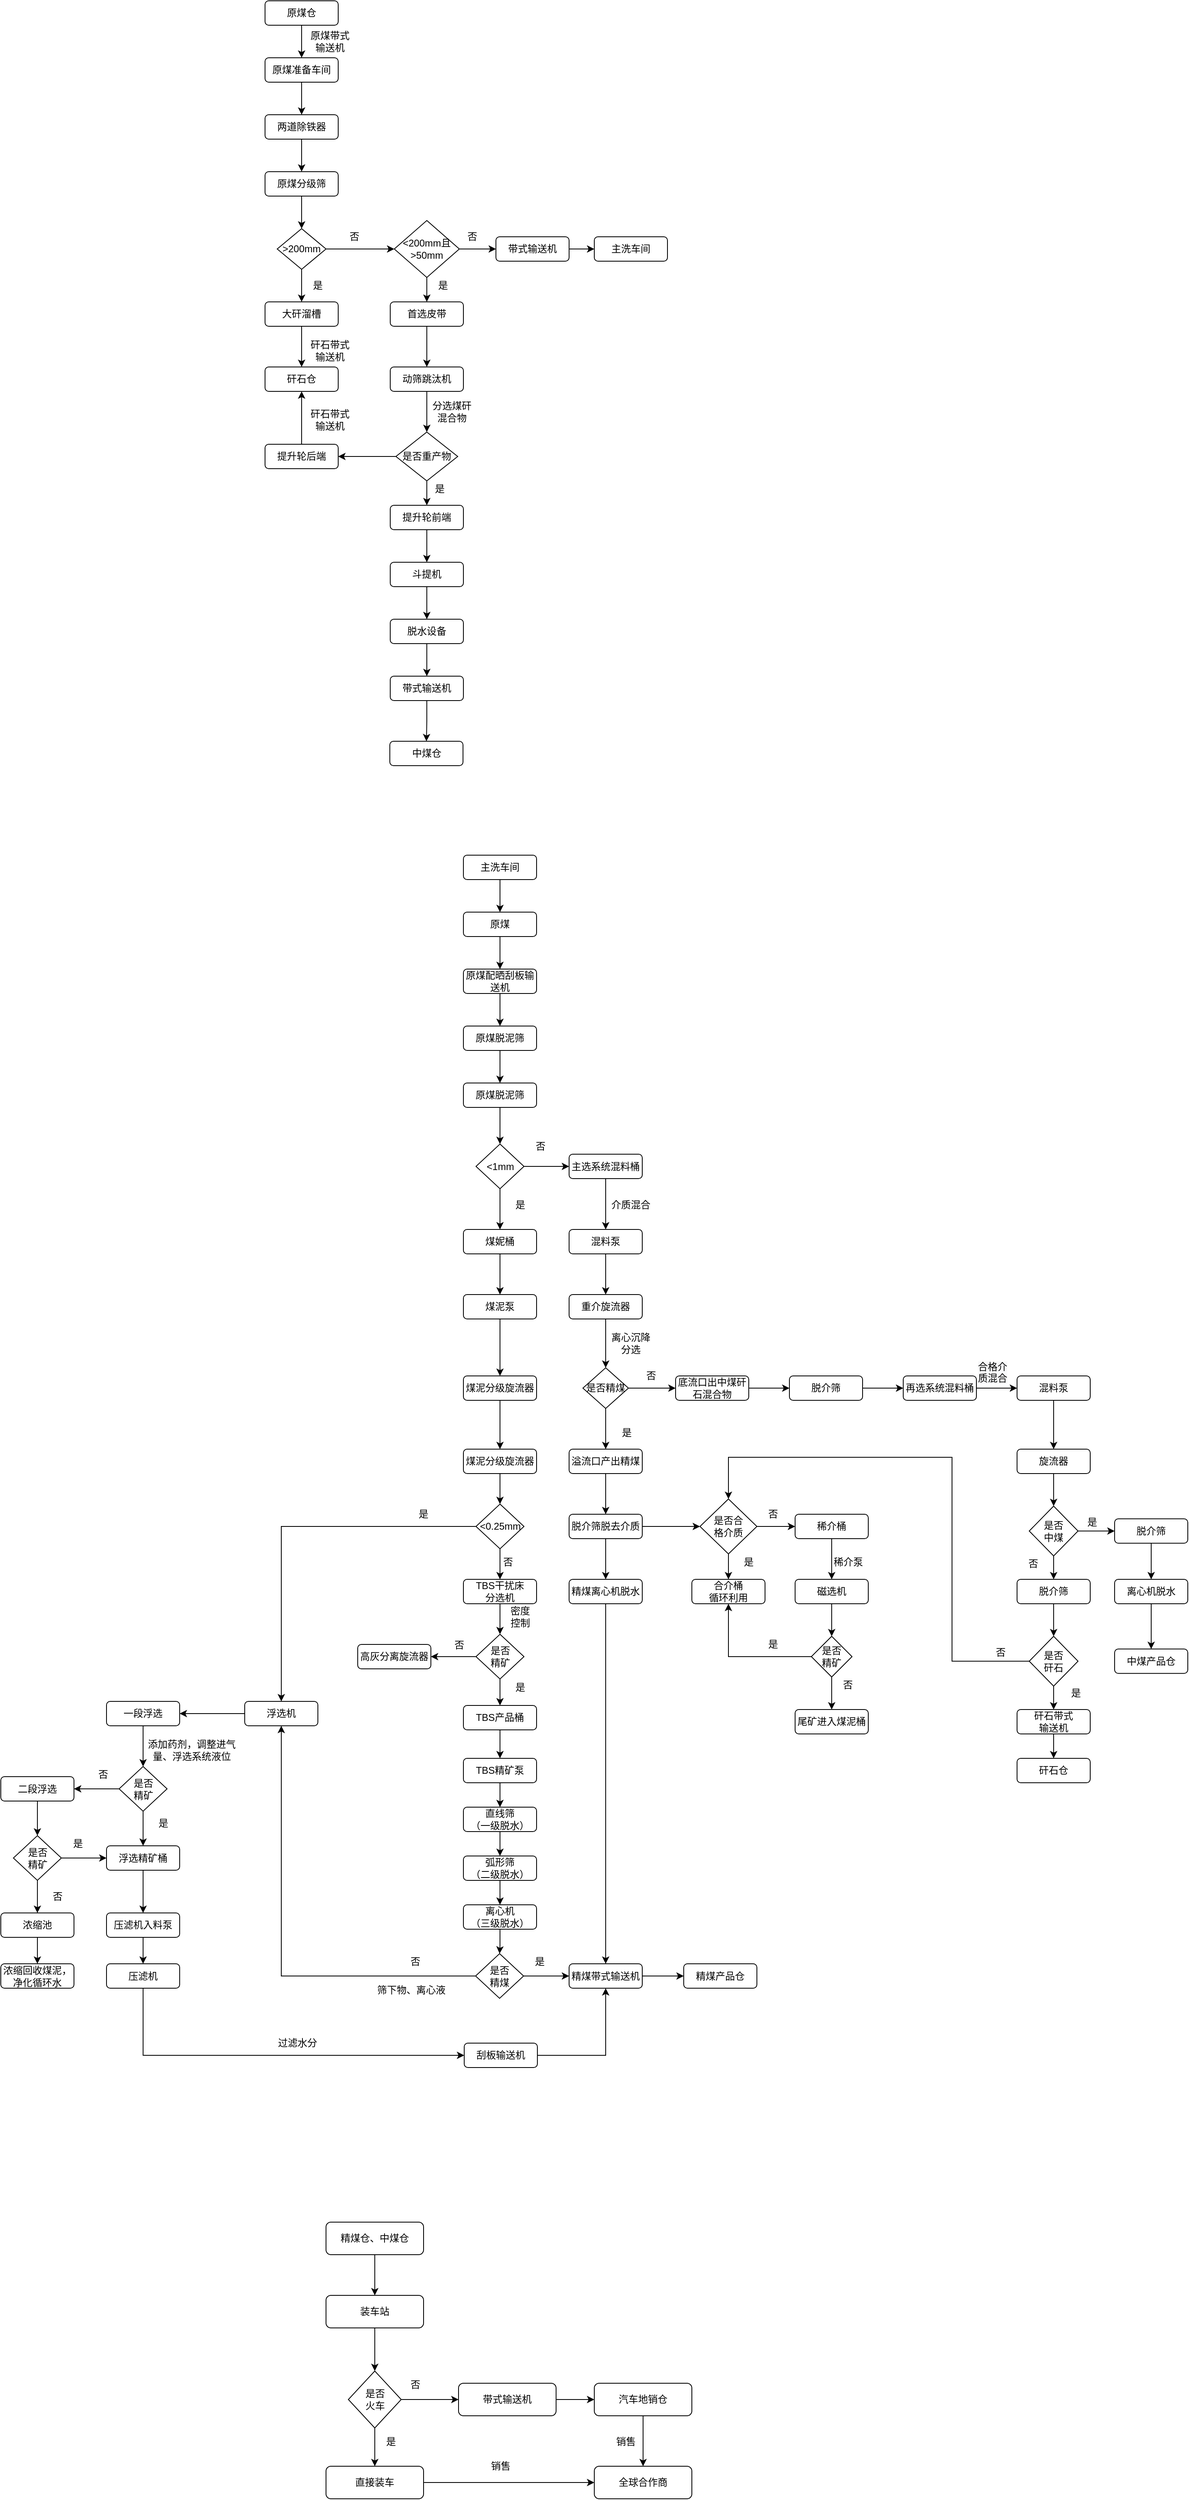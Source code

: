 <mxfile version="14.4.3" type="github">
  <diagram id="C5RBs43oDa-KdzZeNtuy" name="Page-1">
    <mxGraphModel dx="2389" dy="663" grid="1" gridSize="10" guides="1" tooltips="1" connect="1" arrows="1" fold="1" page="1" pageScale="1" pageWidth="827" pageHeight="1169" math="0" shadow="0">
      <root>
        <mxCell id="WIyWlLk6GJQsqaUBKTNV-0" />
        <mxCell id="WIyWlLk6GJQsqaUBKTNV-1" parent="WIyWlLk6GJQsqaUBKTNV-0" />
        <mxCell id="Ji8SA3ziWT4KHIKLygUh-3" value="" style="edgeStyle=orthogonalEdgeStyle;rounded=0;orthogonalLoop=1;jettySize=auto;html=1;" edge="1" parent="WIyWlLk6GJQsqaUBKTNV-1" source="WIyWlLk6GJQsqaUBKTNV-3" target="Ji8SA3ziWT4KHIKLygUh-2">
          <mxGeometry relative="1" as="geometry" />
        </mxCell>
        <mxCell id="WIyWlLk6GJQsqaUBKTNV-3" value="原煤仓" style="rounded=1;whiteSpace=wrap;html=1;fontSize=12;glass=0;strokeWidth=1;shadow=0;" parent="WIyWlLk6GJQsqaUBKTNV-1" vertex="1">
          <mxGeometry x="85" y="10" width="90" height="30" as="geometry" />
        </mxCell>
        <mxCell id="Ji8SA3ziWT4KHIKLygUh-5" value="" style="edgeStyle=orthogonalEdgeStyle;rounded=0;orthogonalLoop=1;jettySize=auto;html=1;" edge="1" parent="WIyWlLk6GJQsqaUBKTNV-1" source="Ji8SA3ziWT4KHIKLygUh-2" target="Ji8SA3ziWT4KHIKLygUh-4">
          <mxGeometry relative="1" as="geometry" />
        </mxCell>
        <mxCell id="Ji8SA3ziWT4KHIKLygUh-2" value="原煤准备车间" style="rounded=1;whiteSpace=wrap;html=1;fontSize=12;glass=0;strokeWidth=1;shadow=0;" vertex="1" parent="WIyWlLk6GJQsqaUBKTNV-1">
          <mxGeometry x="85" y="80" width="90" height="30" as="geometry" />
        </mxCell>
        <mxCell id="Ji8SA3ziWT4KHIKLygUh-8" value="" style="edgeStyle=orthogonalEdgeStyle;rounded=0;orthogonalLoop=1;jettySize=auto;html=1;" edge="1" parent="WIyWlLk6GJQsqaUBKTNV-1" source="Ji8SA3ziWT4KHIKLygUh-4" target="Ji8SA3ziWT4KHIKLygUh-7">
          <mxGeometry relative="1" as="geometry" />
        </mxCell>
        <mxCell id="Ji8SA3ziWT4KHIKLygUh-4" value="两道除铁器" style="rounded=1;whiteSpace=wrap;html=1;fontSize=12;glass=0;strokeWidth=1;shadow=0;" vertex="1" parent="WIyWlLk6GJQsqaUBKTNV-1">
          <mxGeometry x="85" y="150" width="90" height="30" as="geometry" />
        </mxCell>
        <mxCell id="Ji8SA3ziWT4KHIKLygUh-6" value="原煤带式输送机" style="text;html=1;strokeColor=none;fillColor=none;align=center;verticalAlign=middle;whiteSpace=wrap;rounded=0;" vertex="1" parent="WIyWlLk6GJQsqaUBKTNV-1">
          <mxGeometry x="140" y="50" width="50" height="20" as="geometry" />
        </mxCell>
        <mxCell id="Ji8SA3ziWT4KHIKLygUh-10" value="" style="edgeStyle=orthogonalEdgeStyle;rounded=0;orthogonalLoop=1;jettySize=auto;html=1;" edge="1" parent="WIyWlLk6GJQsqaUBKTNV-1" source="Ji8SA3ziWT4KHIKLygUh-7" target="Ji8SA3ziWT4KHIKLygUh-11">
          <mxGeometry relative="1" as="geometry">
            <mxPoint x="130" y="330" as="targetPoint" />
          </mxGeometry>
        </mxCell>
        <mxCell id="Ji8SA3ziWT4KHIKLygUh-7" value="原煤分级筛" style="rounded=1;whiteSpace=wrap;html=1;fontSize=12;glass=0;strokeWidth=1;shadow=0;" vertex="1" parent="WIyWlLk6GJQsqaUBKTNV-1">
          <mxGeometry x="85" y="220" width="90" height="30" as="geometry" />
        </mxCell>
        <mxCell id="Ji8SA3ziWT4KHIKLygUh-12" value="" style="edgeStyle=orthogonalEdgeStyle;rounded=0;orthogonalLoop=1;jettySize=auto;html=1;entryX=0.5;entryY=0;entryDx=0;entryDy=0;" edge="1" parent="WIyWlLk6GJQsqaUBKTNV-1" source="Ji8SA3ziWT4KHIKLygUh-11" target="Ji8SA3ziWT4KHIKLygUh-13">
          <mxGeometry relative="1" as="geometry">
            <mxPoint x="130" y="420" as="targetPoint" />
          </mxGeometry>
        </mxCell>
        <mxCell id="Ji8SA3ziWT4KHIKLygUh-19" value="" style="edgeStyle=orthogonalEdgeStyle;rounded=0;orthogonalLoop=1;jettySize=auto;html=1;" edge="1" parent="WIyWlLk6GJQsqaUBKTNV-1" source="Ji8SA3ziWT4KHIKLygUh-11" target="Ji8SA3ziWT4KHIKLygUh-18">
          <mxGeometry relative="1" as="geometry" />
        </mxCell>
        <mxCell id="Ji8SA3ziWT4KHIKLygUh-11" value="&amp;gt;200mm" style="rhombus;whiteSpace=wrap;html=1;" vertex="1" parent="WIyWlLk6GJQsqaUBKTNV-1">
          <mxGeometry x="100" y="290" width="60" height="50" as="geometry" />
        </mxCell>
        <mxCell id="Ji8SA3ziWT4KHIKLygUh-16" value="" style="edgeStyle=orthogonalEdgeStyle;rounded=0;orthogonalLoop=1;jettySize=auto;html=1;" edge="1" parent="WIyWlLk6GJQsqaUBKTNV-1" source="Ji8SA3ziWT4KHIKLygUh-13" target="Ji8SA3ziWT4KHIKLygUh-15">
          <mxGeometry relative="1" as="geometry" />
        </mxCell>
        <mxCell id="Ji8SA3ziWT4KHIKLygUh-13" value="大矸溜槽" style="rounded=1;whiteSpace=wrap;html=1;fontSize=12;glass=0;strokeWidth=1;shadow=0;" vertex="1" parent="WIyWlLk6GJQsqaUBKTNV-1">
          <mxGeometry x="85" y="380" width="90" height="30" as="geometry" />
        </mxCell>
        <mxCell id="Ji8SA3ziWT4KHIKLygUh-14" value="是" style="text;html=1;strokeColor=none;fillColor=none;align=center;verticalAlign=middle;whiteSpace=wrap;rounded=0;" vertex="1" parent="WIyWlLk6GJQsqaUBKTNV-1">
          <mxGeometry x="130" y="350" width="40" height="20" as="geometry" />
        </mxCell>
        <mxCell id="Ji8SA3ziWT4KHIKLygUh-15" value="矸石仓" style="rounded=1;whiteSpace=wrap;html=1;fontSize=12;glass=0;strokeWidth=1;shadow=0;" vertex="1" parent="WIyWlLk6GJQsqaUBKTNV-1">
          <mxGeometry x="85" y="460" width="90" height="30" as="geometry" />
        </mxCell>
        <mxCell id="Ji8SA3ziWT4KHIKLygUh-17" value="矸石带式输送机" style="text;html=1;strokeColor=none;fillColor=none;align=center;verticalAlign=middle;whiteSpace=wrap;rounded=0;" vertex="1" parent="WIyWlLk6GJQsqaUBKTNV-1">
          <mxGeometry x="140" y="430" width="50" height="20" as="geometry" />
        </mxCell>
        <mxCell id="Ji8SA3ziWT4KHIKLygUh-24" value="" style="edgeStyle=orthogonalEdgeStyle;rounded=0;orthogonalLoop=1;jettySize=auto;html=1;" edge="1" parent="WIyWlLk6GJQsqaUBKTNV-1" source="Ji8SA3ziWT4KHIKLygUh-18" target="Ji8SA3ziWT4KHIKLygUh-23">
          <mxGeometry relative="1" as="geometry" />
        </mxCell>
        <mxCell id="Ji8SA3ziWT4KHIKLygUh-30" value="" style="edgeStyle=orthogonalEdgeStyle;rounded=0;orthogonalLoop=1;jettySize=auto;html=1;entryX=0;entryY=0.5;entryDx=0;entryDy=0;" edge="1" parent="WIyWlLk6GJQsqaUBKTNV-1" source="Ji8SA3ziWT4KHIKLygUh-18" target="Ji8SA3ziWT4KHIKLygUh-32">
          <mxGeometry relative="1" as="geometry">
            <mxPoint x="404" y="315" as="targetPoint" />
          </mxGeometry>
        </mxCell>
        <mxCell id="Ji8SA3ziWT4KHIKLygUh-18" value="&amp;lt;200mm且&lt;br&gt;&amp;gt;50mm" style="rhombus;whiteSpace=wrap;html=1;" vertex="1" parent="WIyWlLk6GJQsqaUBKTNV-1">
          <mxGeometry x="244" y="280" width="80" height="70" as="geometry" />
        </mxCell>
        <mxCell id="Ji8SA3ziWT4KHIKLygUh-20" value="否" style="text;html=1;strokeColor=none;fillColor=none;align=center;verticalAlign=middle;whiteSpace=wrap;rounded=0;" vertex="1" parent="WIyWlLk6GJQsqaUBKTNV-1">
          <mxGeometry x="175" y="290" width="40" height="20" as="geometry" />
        </mxCell>
        <mxCell id="Ji8SA3ziWT4KHIKLygUh-29" value="" style="edgeStyle=orthogonalEdgeStyle;rounded=0;orthogonalLoop=1;jettySize=auto;html=1;" edge="1" parent="WIyWlLk6GJQsqaUBKTNV-1" source="Ji8SA3ziWT4KHIKLygUh-23" target="Ji8SA3ziWT4KHIKLygUh-28">
          <mxGeometry relative="1" as="geometry" />
        </mxCell>
        <mxCell id="Ji8SA3ziWT4KHIKLygUh-23" value="首选皮带" style="rounded=1;whiteSpace=wrap;html=1;fontSize=12;glass=0;strokeWidth=1;shadow=0;" vertex="1" parent="WIyWlLk6GJQsqaUBKTNV-1">
          <mxGeometry x="239" y="380" width="90" height="30" as="geometry" />
        </mxCell>
        <mxCell id="Ji8SA3ziWT4KHIKLygUh-27" value="是" style="text;html=1;strokeColor=none;fillColor=none;align=center;verticalAlign=middle;whiteSpace=wrap;rounded=0;" vertex="1" parent="WIyWlLk6GJQsqaUBKTNV-1">
          <mxGeometry x="284" y="350" width="40" height="20" as="geometry" />
        </mxCell>
        <mxCell id="Ji8SA3ziWT4KHIKLygUh-35" value="" style="edgeStyle=orthogonalEdgeStyle;rounded=0;orthogonalLoop=1;jettySize=auto;html=1;entryX=0.5;entryY=0;entryDx=0;entryDy=0;" edge="1" parent="WIyWlLk6GJQsqaUBKTNV-1" source="Ji8SA3ziWT4KHIKLygUh-28" target="Ji8SA3ziWT4KHIKLygUh-37">
          <mxGeometry relative="1" as="geometry">
            <mxPoint x="284" y="540" as="targetPoint" />
          </mxGeometry>
        </mxCell>
        <mxCell id="Ji8SA3ziWT4KHIKLygUh-28" value="动筛跳汰机" style="rounded=1;whiteSpace=wrap;html=1;fontSize=12;glass=0;strokeWidth=1;shadow=0;" vertex="1" parent="WIyWlLk6GJQsqaUBKTNV-1">
          <mxGeometry x="239" y="460" width="90" height="30" as="geometry" />
        </mxCell>
        <mxCell id="Ji8SA3ziWT4KHIKLygUh-31" value="否" style="text;html=1;strokeColor=none;fillColor=none;align=center;verticalAlign=middle;whiteSpace=wrap;rounded=0;" vertex="1" parent="WIyWlLk6GJQsqaUBKTNV-1">
          <mxGeometry x="320" y="290" width="40" height="20" as="geometry" />
        </mxCell>
        <mxCell id="Ji8SA3ziWT4KHIKLygUh-62" value="" style="edgeStyle=orthogonalEdgeStyle;rounded=0;orthogonalLoop=1;jettySize=auto;html=1;" edge="1" parent="WIyWlLk6GJQsqaUBKTNV-1" source="Ji8SA3ziWT4KHIKLygUh-32" target="Ji8SA3ziWT4KHIKLygUh-61">
          <mxGeometry relative="1" as="geometry" />
        </mxCell>
        <mxCell id="Ji8SA3ziWT4KHIKLygUh-32" value="带式输送机" style="rounded=1;whiteSpace=wrap;html=1;fontSize=12;glass=0;strokeWidth=1;shadow=0;" vertex="1" parent="WIyWlLk6GJQsqaUBKTNV-1">
          <mxGeometry x="369" y="300" width="90" height="30" as="geometry" />
        </mxCell>
        <mxCell id="Ji8SA3ziWT4KHIKLygUh-36" value="分选煤矸混合物" style="text;html=1;strokeColor=none;fillColor=none;align=center;verticalAlign=middle;whiteSpace=wrap;rounded=0;" vertex="1" parent="WIyWlLk6GJQsqaUBKTNV-1">
          <mxGeometry x="290" y="504.5" width="50" height="20" as="geometry" />
        </mxCell>
        <mxCell id="Ji8SA3ziWT4KHIKLygUh-38" value="" style="edgeStyle=orthogonalEdgeStyle;rounded=0;orthogonalLoop=1;jettySize=auto;html=1;entryX=0.5;entryY=0;entryDx=0;entryDy=0;" edge="1" parent="WIyWlLk6GJQsqaUBKTNV-1" source="Ji8SA3ziWT4KHIKLygUh-37" target="Ji8SA3ziWT4KHIKLygUh-39">
          <mxGeometry relative="1" as="geometry">
            <mxPoint x="284" y="630" as="targetPoint" />
          </mxGeometry>
        </mxCell>
        <mxCell id="Ji8SA3ziWT4KHIKLygUh-46" value="" style="edgeStyle=orthogonalEdgeStyle;rounded=0;orthogonalLoop=1;jettySize=auto;html=1;entryX=1;entryY=0.5;entryDx=0;entryDy=0;" edge="1" parent="WIyWlLk6GJQsqaUBKTNV-1" source="Ji8SA3ziWT4KHIKLygUh-37" target="Ji8SA3ziWT4KHIKLygUh-47">
          <mxGeometry relative="1" as="geometry">
            <mxPoint x="370" y="570" as="targetPoint" />
          </mxGeometry>
        </mxCell>
        <mxCell id="Ji8SA3ziWT4KHIKLygUh-37" value="是否重产物" style="rhombus;whiteSpace=wrap;html=1;" vertex="1" parent="WIyWlLk6GJQsqaUBKTNV-1">
          <mxGeometry x="246" y="540" width="76" height="60" as="geometry" />
        </mxCell>
        <mxCell id="Ji8SA3ziWT4KHIKLygUh-42" value="" style="edgeStyle=orthogonalEdgeStyle;rounded=0;orthogonalLoop=1;jettySize=auto;html=1;" edge="1" parent="WIyWlLk6GJQsqaUBKTNV-1" source="Ji8SA3ziWT4KHIKLygUh-39" target="Ji8SA3ziWT4KHIKLygUh-41">
          <mxGeometry relative="1" as="geometry" />
        </mxCell>
        <mxCell id="Ji8SA3ziWT4KHIKLygUh-39" value="提升轮前端" style="rounded=1;whiteSpace=wrap;html=1;fontSize=12;glass=0;strokeWidth=1;shadow=0;" vertex="1" parent="WIyWlLk6GJQsqaUBKTNV-1">
          <mxGeometry x="239" y="630" width="90" height="30" as="geometry" />
        </mxCell>
        <mxCell id="Ji8SA3ziWT4KHIKLygUh-40" value="是" style="text;html=1;strokeColor=none;fillColor=none;align=center;verticalAlign=middle;whiteSpace=wrap;rounded=0;" vertex="1" parent="WIyWlLk6GJQsqaUBKTNV-1">
          <mxGeometry x="280" y="600" width="40" height="20" as="geometry" />
        </mxCell>
        <mxCell id="Ji8SA3ziWT4KHIKLygUh-44" value="" style="edgeStyle=orthogonalEdgeStyle;rounded=0;orthogonalLoop=1;jettySize=auto;html=1;" edge="1" parent="WIyWlLk6GJQsqaUBKTNV-1" source="Ji8SA3ziWT4KHIKLygUh-41" target="Ji8SA3ziWT4KHIKLygUh-43">
          <mxGeometry relative="1" as="geometry" />
        </mxCell>
        <mxCell id="Ji8SA3ziWT4KHIKLygUh-41" value="斗提机" style="rounded=1;whiteSpace=wrap;html=1;fontSize=12;glass=0;strokeWidth=1;shadow=0;" vertex="1" parent="WIyWlLk6GJQsqaUBKTNV-1">
          <mxGeometry x="239" y="700" width="90" height="30" as="geometry" />
        </mxCell>
        <mxCell id="Ji8SA3ziWT4KHIKLygUh-51" value="" style="edgeStyle=orthogonalEdgeStyle;rounded=0;orthogonalLoop=1;jettySize=auto;html=1;" edge="1" parent="WIyWlLk6GJQsqaUBKTNV-1" source="Ji8SA3ziWT4KHIKLygUh-43" target="Ji8SA3ziWT4KHIKLygUh-50">
          <mxGeometry relative="1" as="geometry" />
        </mxCell>
        <mxCell id="Ji8SA3ziWT4KHIKLygUh-43" value="脱水设备" style="rounded=1;whiteSpace=wrap;html=1;fontSize=12;glass=0;strokeWidth=1;shadow=0;" vertex="1" parent="WIyWlLk6GJQsqaUBKTNV-1">
          <mxGeometry x="239" y="770" width="90" height="30" as="geometry" />
        </mxCell>
        <mxCell id="Ji8SA3ziWT4KHIKLygUh-283" value="" style="edgeStyle=orthogonalEdgeStyle;rounded=0;orthogonalLoop=1;jettySize=auto;html=1;entryX=0.5;entryY=1;entryDx=0;entryDy=0;" edge="1" parent="WIyWlLk6GJQsqaUBKTNV-1" source="Ji8SA3ziWT4KHIKLygUh-47" target="Ji8SA3ziWT4KHIKLygUh-15">
          <mxGeometry relative="1" as="geometry" />
        </mxCell>
        <mxCell id="Ji8SA3ziWT4KHIKLygUh-47" value="提升轮后端" style="rounded=1;whiteSpace=wrap;html=1;fontSize=12;glass=0;strokeWidth=1;shadow=0;" vertex="1" parent="WIyWlLk6GJQsqaUBKTNV-1">
          <mxGeometry x="85" y="555" width="90" height="30" as="geometry" />
        </mxCell>
        <mxCell id="Ji8SA3ziWT4KHIKLygUh-282" value="" style="edgeStyle=orthogonalEdgeStyle;rounded=0;orthogonalLoop=1;jettySize=auto;html=1;" edge="1" parent="WIyWlLk6GJQsqaUBKTNV-1" source="Ji8SA3ziWT4KHIKLygUh-50" target="Ji8SA3ziWT4KHIKLygUh-281">
          <mxGeometry relative="1" as="geometry" />
        </mxCell>
        <mxCell id="Ji8SA3ziWT4KHIKLygUh-50" value="带式输送机" style="rounded=1;whiteSpace=wrap;html=1;fontSize=12;glass=0;strokeWidth=1;shadow=0;" vertex="1" parent="WIyWlLk6GJQsqaUBKTNV-1">
          <mxGeometry x="239" y="840" width="90" height="30" as="geometry" />
        </mxCell>
        <mxCell id="Ji8SA3ziWT4KHIKLygUh-54" value="" style="edgeStyle=orthogonalEdgeStyle;rounded=0;orthogonalLoop=1;jettySize=auto;html=1;" edge="1" parent="WIyWlLk6GJQsqaUBKTNV-1" source="Ji8SA3ziWT4KHIKLygUh-52" target="Ji8SA3ziWT4KHIKLygUh-53">
          <mxGeometry relative="1" as="geometry" />
        </mxCell>
        <mxCell id="Ji8SA3ziWT4KHIKLygUh-52" value="主洗车间" style="rounded=1;whiteSpace=wrap;html=1;fontSize=12;glass=0;strokeWidth=1;shadow=0;" vertex="1" parent="WIyWlLk6GJQsqaUBKTNV-1">
          <mxGeometry x="329" y="1060" width="90" height="30" as="geometry" />
        </mxCell>
        <mxCell id="Ji8SA3ziWT4KHIKLygUh-64" value="" style="edgeStyle=orthogonalEdgeStyle;rounded=0;orthogonalLoop=1;jettySize=auto;html=1;" edge="1" parent="WIyWlLk6GJQsqaUBKTNV-1" source="Ji8SA3ziWT4KHIKLygUh-53" target="Ji8SA3ziWT4KHIKLygUh-63">
          <mxGeometry relative="1" as="geometry" />
        </mxCell>
        <mxCell id="Ji8SA3ziWT4KHIKLygUh-53" value="原煤" style="rounded=1;whiteSpace=wrap;html=1;fontSize=12;glass=0;strokeWidth=1;shadow=0;" vertex="1" parent="WIyWlLk6GJQsqaUBKTNV-1">
          <mxGeometry x="329" y="1130" width="90" height="30" as="geometry" />
        </mxCell>
        <mxCell id="Ji8SA3ziWT4KHIKLygUh-61" value="主洗车间" style="rounded=1;whiteSpace=wrap;html=1;fontSize=12;glass=0;strokeWidth=1;shadow=0;" vertex="1" parent="WIyWlLk6GJQsqaUBKTNV-1">
          <mxGeometry x="490" y="300" width="90" height="30" as="geometry" />
        </mxCell>
        <mxCell id="Ji8SA3ziWT4KHIKLygUh-66" value="" style="edgeStyle=orthogonalEdgeStyle;rounded=0;orthogonalLoop=1;jettySize=auto;html=1;" edge="1" parent="WIyWlLk6GJQsqaUBKTNV-1" source="Ji8SA3ziWT4KHIKLygUh-63" target="Ji8SA3ziWT4KHIKLygUh-65">
          <mxGeometry relative="1" as="geometry" />
        </mxCell>
        <mxCell id="Ji8SA3ziWT4KHIKLygUh-63" value="原煤配晒刮板输送机" style="rounded=1;whiteSpace=wrap;html=1;fontSize=12;glass=0;strokeWidth=1;shadow=0;" vertex="1" parent="WIyWlLk6GJQsqaUBKTNV-1">
          <mxGeometry x="329" y="1200" width="90" height="30" as="geometry" />
        </mxCell>
        <mxCell id="Ji8SA3ziWT4KHIKLygUh-68" value="" style="edgeStyle=orthogonalEdgeStyle;rounded=0;orthogonalLoop=1;jettySize=auto;html=1;" edge="1" parent="WIyWlLk6GJQsqaUBKTNV-1" source="Ji8SA3ziWT4KHIKLygUh-65" target="Ji8SA3ziWT4KHIKLygUh-67">
          <mxGeometry relative="1" as="geometry" />
        </mxCell>
        <mxCell id="Ji8SA3ziWT4KHIKLygUh-65" value="原煤脱泥筛" style="rounded=1;whiteSpace=wrap;html=1;fontSize=12;glass=0;strokeWidth=1;shadow=0;" vertex="1" parent="WIyWlLk6GJQsqaUBKTNV-1">
          <mxGeometry x="329" y="1270" width="90" height="30" as="geometry" />
        </mxCell>
        <mxCell id="Ji8SA3ziWT4KHIKLygUh-70" value="" style="edgeStyle=orthogonalEdgeStyle;rounded=0;orthogonalLoop=1;jettySize=auto;html=1;entryX=0.5;entryY=0;entryDx=0;entryDy=0;" edge="1" parent="WIyWlLk6GJQsqaUBKTNV-1" source="Ji8SA3ziWT4KHIKLygUh-67" target="Ji8SA3ziWT4KHIKLygUh-71">
          <mxGeometry relative="1" as="geometry">
            <mxPoint x="374" y="1410" as="targetPoint" />
          </mxGeometry>
        </mxCell>
        <mxCell id="Ji8SA3ziWT4KHIKLygUh-67" value="原煤脱泥筛" style="rounded=1;whiteSpace=wrap;html=1;fontSize=12;glass=0;strokeWidth=1;shadow=0;" vertex="1" parent="WIyWlLk6GJQsqaUBKTNV-1">
          <mxGeometry x="329" y="1340" width="90" height="30" as="geometry" />
        </mxCell>
        <mxCell id="Ji8SA3ziWT4KHIKLygUh-75" value="" style="edgeStyle=orthogonalEdgeStyle;rounded=0;orthogonalLoop=1;jettySize=auto;html=1;" edge="1" parent="WIyWlLk6GJQsqaUBKTNV-1" source="Ji8SA3ziWT4KHIKLygUh-71" target="Ji8SA3ziWT4KHIKLygUh-74">
          <mxGeometry relative="1" as="geometry" />
        </mxCell>
        <mxCell id="Ji8SA3ziWT4KHIKLygUh-77" value="" style="edgeStyle=orthogonalEdgeStyle;rounded=0;orthogonalLoop=1;jettySize=auto;html=1;entryX=0;entryY=0.5;entryDx=0;entryDy=0;" edge="1" parent="WIyWlLk6GJQsqaUBKTNV-1" source="Ji8SA3ziWT4KHIKLygUh-71" target="Ji8SA3ziWT4KHIKLygUh-78">
          <mxGeometry relative="1" as="geometry">
            <mxPoint x="450" y="1443" as="targetPoint" />
          </mxGeometry>
        </mxCell>
        <mxCell id="Ji8SA3ziWT4KHIKLygUh-71" value="&amp;lt;1mm" style="rhombus;whiteSpace=wrap;html=1;" vertex="1" parent="WIyWlLk6GJQsqaUBKTNV-1">
          <mxGeometry x="344.5" y="1415" width="59" height="55" as="geometry" />
        </mxCell>
        <mxCell id="Ji8SA3ziWT4KHIKLygUh-169" value="" style="edgeStyle=orthogonalEdgeStyle;rounded=0;orthogonalLoop=1;jettySize=auto;html=1;" edge="1" parent="WIyWlLk6GJQsqaUBKTNV-1" source="Ji8SA3ziWT4KHIKLygUh-74" target="Ji8SA3ziWT4KHIKLygUh-168">
          <mxGeometry relative="1" as="geometry" />
        </mxCell>
        <mxCell id="Ji8SA3ziWT4KHIKLygUh-74" value="煤妮桶" style="rounded=1;whiteSpace=wrap;html=1;fontSize=12;glass=0;strokeWidth=1;shadow=0;" vertex="1" parent="WIyWlLk6GJQsqaUBKTNV-1">
          <mxGeometry x="329" y="1520" width="90" height="30" as="geometry" />
        </mxCell>
        <mxCell id="Ji8SA3ziWT4KHIKLygUh-83" value="" style="edgeStyle=orthogonalEdgeStyle;rounded=0;orthogonalLoop=1;jettySize=auto;html=1;entryX=0.5;entryY=0;entryDx=0;entryDy=0;" edge="1" parent="WIyWlLk6GJQsqaUBKTNV-1" source="Ji8SA3ziWT4KHIKLygUh-78" target="Ji8SA3ziWT4KHIKLygUh-131">
          <mxGeometry relative="1" as="geometry">
            <mxPoint x="504" y="1510" as="targetPoint" />
          </mxGeometry>
        </mxCell>
        <mxCell id="Ji8SA3ziWT4KHIKLygUh-78" value="主选系统混料桶" style="rounded=1;whiteSpace=wrap;html=1;fontSize=12;glass=0;strokeWidth=1;shadow=0;" vertex="1" parent="WIyWlLk6GJQsqaUBKTNV-1">
          <mxGeometry x="459" y="1427.5" width="90" height="30" as="geometry" />
        </mxCell>
        <mxCell id="Ji8SA3ziWT4KHIKLygUh-79" value="是" style="text;html=1;strokeColor=none;fillColor=none;align=center;verticalAlign=middle;whiteSpace=wrap;rounded=0;" vertex="1" parent="WIyWlLk6GJQsqaUBKTNV-1">
          <mxGeometry x="379" y="1480" width="40" height="20" as="geometry" />
        </mxCell>
        <mxCell id="Ji8SA3ziWT4KHIKLygUh-80" value="否" style="text;html=1;strokeColor=none;fillColor=none;align=center;verticalAlign=middle;whiteSpace=wrap;rounded=0;" vertex="1" parent="WIyWlLk6GJQsqaUBKTNV-1">
          <mxGeometry x="403.5" y="1407.5" width="40" height="20" as="geometry" />
        </mxCell>
        <mxCell id="Ji8SA3ziWT4KHIKLygUh-86" value="" style="edgeStyle=orthogonalEdgeStyle;rounded=0;orthogonalLoop=1;jettySize=auto;html=1;entryX=0.5;entryY=0;entryDx=0;entryDy=0;" edge="1" parent="WIyWlLk6GJQsqaUBKTNV-1" source="Ji8SA3ziWT4KHIKLygUh-82" target="Ji8SA3ziWT4KHIKLygUh-88">
          <mxGeometry relative="1" as="geometry">
            <mxPoint x="504" y="1690" as="targetPoint" />
          </mxGeometry>
        </mxCell>
        <mxCell id="Ji8SA3ziWT4KHIKLygUh-82" value="重介旋流器" style="rounded=1;whiteSpace=wrap;html=1;fontSize=12;glass=0;strokeWidth=1;shadow=0;" vertex="1" parent="WIyWlLk6GJQsqaUBKTNV-1">
          <mxGeometry x="459" y="1600" width="90" height="30" as="geometry" />
        </mxCell>
        <mxCell id="Ji8SA3ziWT4KHIKLygUh-84" value="介质混合" style="text;html=1;strokeColor=none;fillColor=none;align=center;verticalAlign=middle;whiteSpace=wrap;rounded=0;" vertex="1" parent="WIyWlLk6GJQsqaUBKTNV-1">
          <mxGeometry x="510" y="1480" width="50" height="20" as="geometry" />
        </mxCell>
        <mxCell id="Ji8SA3ziWT4KHIKLygUh-87" value="离心沉降分选" style="text;html=1;strokeColor=none;fillColor=none;align=center;verticalAlign=middle;whiteSpace=wrap;rounded=0;" vertex="1" parent="WIyWlLk6GJQsqaUBKTNV-1">
          <mxGeometry x="510" y="1650" width="50" height="20" as="geometry" />
        </mxCell>
        <mxCell id="Ji8SA3ziWT4KHIKLygUh-91" value="" style="edgeStyle=orthogonalEdgeStyle;rounded=0;orthogonalLoop=1;jettySize=auto;html=1;entryX=0.5;entryY=0;entryDx=0;entryDy=0;" edge="1" parent="WIyWlLk6GJQsqaUBKTNV-1" source="Ji8SA3ziWT4KHIKLygUh-88" target="Ji8SA3ziWT4KHIKLygUh-92">
          <mxGeometry relative="1" as="geometry">
            <mxPoint x="504" y="1820" as="targetPoint" />
          </mxGeometry>
        </mxCell>
        <mxCell id="Ji8SA3ziWT4KHIKLygUh-95" value="" style="edgeStyle=orthogonalEdgeStyle;rounded=0;orthogonalLoop=1;jettySize=auto;html=1;" edge="1" parent="WIyWlLk6GJQsqaUBKTNV-1" source="Ji8SA3ziWT4KHIKLygUh-88" target="Ji8SA3ziWT4KHIKLygUh-94">
          <mxGeometry relative="1" as="geometry" />
        </mxCell>
        <mxCell id="Ji8SA3ziWT4KHIKLygUh-88" value="是否精煤" style="rhombus;whiteSpace=wrap;html=1;" vertex="1" parent="WIyWlLk6GJQsqaUBKTNV-1">
          <mxGeometry x="476" y="1690" width="56" height="50" as="geometry" />
        </mxCell>
        <mxCell id="Ji8SA3ziWT4KHIKLygUh-97" value="" style="edgeStyle=orthogonalEdgeStyle;rounded=0;orthogonalLoop=1;jettySize=auto;html=1;" edge="1" parent="WIyWlLk6GJQsqaUBKTNV-1" source="Ji8SA3ziWT4KHIKLygUh-92" target="Ji8SA3ziWT4KHIKLygUh-96">
          <mxGeometry relative="1" as="geometry" />
        </mxCell>
        <mxCell id="Ji8SA3ziWT4KHIKLygUh-92" value="溢流口产出精煤" style="rounded=1;whiteSpace=wrap;html=1;fontSize=12;glass=0;strokeWidth=1;shadow=0;" vertex="1" parent="WIyWlLk6GJQsqaUBKTNV-1">
          <mxGeometry x="459" y="1790" width="90" height="30" as="geometry" />
        </mxCell>
        <mxCell id="Ji8SA3ziWT4KHIKLygUh-93" value="是" style="text;html=1;strokeColor=none;fillColor=none;align=center;verticalAlign=middle;whiteSpace=wrap;rounded=0;" vertex="1" parent="WIyWlLk6GJQsqaUBKTNV-1">
          <mxGeometry x="510" y="1760" width="40" height="20" as="geometry" />
        </mxCell>
        <mxCell id="Ji8SA3ziWT4KHIKLygUh-134" value="" style="edgeStyle=orthogonalEdgeStyle;rounded=0;orthogonalLoop=1;jettySize=auto;html=1;" edge="1" parent="WIyWlLk6GJQsqaUBKTNV-1" source="Ji8SA3ziWT4KHIKLygUh-94" target="Ji8SA3ziWT4KHIKLygUh-133">
          <mxGeometry relative="1" as="geometry" />
        </mxCell>
        <mxCell id="Ji8SA3ziWT4KHIKLygUh-94" value="底流口出中煤矸石混合物" style="rounded=1;whiteSpace=wrap;html=1;fontSize=12;glass=0;strokeWidth=1;shadow=0;" vertex="1" parent="WIyWlLk6GJQsqaUBKTNV-1">
          <mxGeometry x="590" y="1700" width="90" height="30" as="geometry" />
        </mxCell>
        <mxCell id="Ji8SA3ziWT4KHIKLygUh-99" value="" style="edgeStyle=orthogonalEdgeStyle;rounded=0;orthogonalLoop=1;jettySize=auto;html=1;" edge="1" parent="WIyWlLk6GJQsqaUBKTNV-1" source="Ji8SA3ziWT4KHIKLygUh-96" target="Ji8SA3ziWT4KHIKLygUh-98">
          <mxGeometry relative="1" as="geometry" />
        </mxCell>
        <mxCell id="Ji8SA3ziWT4KHIKLygUh-105" value="" style="edgeStyle=orthogonalEdgeStyle;rounded=0;orthogonalLoop=1;jettySize=auto;html=1;entryX=0;entryY=0.5;entryDx=0;entryDy=0;" edge="1" parent="WIyWlLk6GJQsqaUBKTNV-1" source="Ji8SA3ziWT4KHIKLygUh-96" target="Ji8SA3ziWT4KHIKLygUh-106">
          <mxGeometry relative="1" as="geometry">
            <mxPoint x="610" y="1885" as="targetPoint" />
          </mxGeometry>
        </mxCell>
        <mxCell id="Ji8SA3ziWT4KHIKLygUh-96" value="脱介筛脱去介质" style="rounded=1;whiteSpace=wrap;html=1;fontSize=12;glass=0;strokeWidth=1;shadow=0;" vertex="1" parent="WIyWlLk6GJQsqaUBKTNV-1">
          <mxGeometry x="459" y="1870" width="90" height="30" as="geometry" />
        </mxCell>
        <mxCell id="Ji8SA3ziWT4KHIKLygUh-252" value="" style="edgeStyle=orthogonalEdgeStyle;rounded=0;orthogonalLoop=1;jettySize=auto;html=1;entryX=0.5;entryY=0;entryDx=0;entryDy=0;" edge="1" parent="WIyWlLk6GJQsqaUBKTNV-1" source="Ji8SA3ziWT4KHIKLygUh-98" target="Ji8SA3ziWT4KHIKLygUh-205">
          <mxGeometry relative="1" as="geometry">
            <mxPoint x="504" y="2060" as="targetPoint" />
          </mxGeometry>
        </mxCell>
        <mxCell id="Ji8SA3ziWT4KHIKLygUh-98" value="精煤离心机脱水" style="rounded=1;whiteSpace=wrap;html=1;fontSize=12;glass=0;strokeWidth=1;shadow=0;" vertex="1" parent="WIyWlLk6GJQsqaUBKTNV-1">
          <mxGeometry x="459" y="1950" width="90" height="30" as="geometry" />
        </mxCell>
        <mxCell id="Ji8SA3ziWT4KHIKLygUh-100" value="精煤产品仓" style="rounded=1;whiteSpace=wrap;html=1;fontSize=12;glass=0;strokeWidth=1;shadow=0;" vertex="1" parent="WIyWlLk6GJQsqaUBKTNV-1">
          <mxGeometry x="600" y="2422.5" width="90" height="30" as="geometry" />
        </mxCell>
        <mxCell id="Ji8SA3ziWT4KHIKLygUh-108" value="" style="edgeStyle=orthogonalEdgeStyle;rounded=0;orthogonalLoop=1;jettySize=auto;html=1;" edge="1" parent="WIyWlLk6GJQsqaUBKTNV-1" source="Ji8SA3ziWT4KHIKLygUh-106" target="Ji8SA3ziWT4KHIKLygUh-109">
          <mxGeometry relative="1" as="geometry">
            <mxPoint x="655" y="1998.75" as="targetPoint" />
          </mxGeometry>
        </mxCell>
        <mxCell id="Ji8SA3ziWT4KHIKLygUh-111" value="" style="edgeStyle=orthogonalEdgeStyle;rounded=0;orthogonalLoop=1;jettySize=auto;html=1;entryX=0;entryY=0.5;entryDx=0;entryDy=0;" edge="1" parent="WIyWlLk6GJQsqaUBKTNV-1" source="Ji8SA3ziWT4KHIKLygUh-106" target="Ji8SA3ziWT4KHIKLygUh-112">
          <mxGeometry relative="1" as="geometry">
            <mxPoint x="740" y="1885" as="targetPoint" />
          </mxGeometry>
        </mxCell>
        <mxCell id="Ji8SA3ziWT4KHIKLygUh-106" value="是否合&lt;br&gt;格介质" style="rhombus;whiteSpace=wrap;html=1;" vertex="1" parent="WIyWlLk6GJQsqaUBKTNV-1">
          <mxGeometry x="620" y="1851.25" width="70" height="67.5" as="geometry" />
        </mxCell>
        <mxCell id="Ji8SA3ziWT4KHIKLygUh-109" value="合介桶&lt;br&gt;循环利用" style="rounded=1;whiteSpace=wrap;html=1;fontSize=12;glass=0;strokeWidth=1;shadow=0;" vertex="1" parent="WIyWlLk6GJQsqaUBKTNV-1">
          <mxGeometry x="610" y="1950" width="90" height="30" as="geometry" />
        </mxCell>
        <mxCell id="Ji8SA3ziWT4KHIKLygUh-119" value="" style="edgeStyle=orthogonalEdgeStyle;rounded=0;orthogonalLoop=1;jettySize=auto;html=1;" edge="1" parent="WIyWlLk6GJQsqaUBKTNV-1" source="Ji8SA3ziWT4KHIKLygUh-112" target="Ji8SA3ziWT4KHIKLygUh-118">
          <mxGeometry relative="1" as="geometry" />
        </mxCell>
        <mxCell id="Ji8SA3ziWT4KHIKLygUh-112" value="稀介桶" style="rounded=1;whiteSpace=wrap;html=1;fontSize=12;glass=0;strokeWidth=1;shadow=0;" vertex="1" parent="WIyWlLk6GJQsqaUBKTNV-1">
          <mxGeometry x="737" y="1870" width="90" height="30" as="geometry" />
        </mxCell>
        <mxCell id="Ji8SA3ziWT4KHIKLygUh-113" value="是" style="text;html=1;strokeColor=none;fillColor=none;align=center;verticalAlign=middle;whiteSpace=wrap;rounded=0;" vertex="1" parent="WIyWlLk6GJQsqaUBKTNV-1">
          <mxGeometry x="660" y="1918.75" width="40" height="20" as="geometry" />
        </mxCell>
        <mxCell id="Ji8SA3ziWT4KHIKLygUh-114" value="否" style="text;html=1;strokeColor=none;fillColor=none;align=center;verticalAlign=middle;whiteSpace=wrap;rounded=0;" vertex="1" parent="WIyWlLk6GJQsqaUBKTNV-1">
          <mxGeometry x="540" y="1690" width="40" height="20" as="geometry" />
        </mxCell>
        <mxCell id="Ji8SA3ziWT4KHIKLygUh-116" value="否" style="text;html=1;strokeColor=none;fillColor=none;align=center;verticalAlign=middle;whiteSpace=wrap;rounded=0;" vertex="1" parent="WIyWlLk6GJQsqaUBKTNV-1">
          <mxGeometry x="690" y="1860" width="40" height="20" as="geometry" />
        </mxCell>
        <mxCell id="Ji8SA3ziWT4KHIKLygUh-123" value="" style="edgeStyle=orthogonalEdgeStyle;rounded=0;orthogonalLoop=1;jettySize=auto;html=1;entryX=0.5;entryY=0;entryDx=0;entryDy=0;" edge="1" parent="WIyWlLk6GJQsqaUBKTNV-1" source="Ji8SA3ziWT4KHIKLygUh-118" target="Ji8SA3ziWT4KHIKLygUh-124">
          <mxGeometry relative="1" as="geometry">
            <mxPoint x="925" y="1950" as="targetPoint" />
          </mxGeometry>
        </mxCell>
        <mxCell id="Ji8SA3ziWT4KHIKLygUh-118" value="磁选机" style="rounded=1;whiteSpace=wrap;html=1;fontSize=12;glass=0;strokeWidth=1;shadow=0;" vertex="1" parent="WIyWlLk6GJQsqaUBKTNV-1">
          <mxGeometry x="737" y="1950" width="90" height="30" as="geometry" />
        </mxCell>
        <mxCell id="Ji8SA3ziWT4KHIKLygUh-121" value="&lt;span&gt;稀介泵&lt;/span&gt;" style="text;html=1;align=center;verticalAlign=middle;resizable=0;points=[];autosize=1;" vertex="1" parent="WIyWlLk6GJQsqaUBKTNV-1">
          <mxGeometry x="777" y="1918.75" width="50" height="20" as="geometry" />
        </mxCell>
        <mxCell id="Ji8SA3ziWT4KHIKLygUh-125" value="" style="edgeStyle=orthogonalEdgeStyle;rounded=0;orthogonalLoop=1;jettySize=auto;html=1;entryX=0.5;entryY=1;entryDx=0;entryDy=0;" edge="1" parent="WIyWlLk6GJQsqaUBKTNV-1" source="Ji8SA3ziWT4KHIKLygUh-124" target="Ji8SA3ziWT4KHIKLygUh-109">
          <mxGeometry relative="1" as="geometry">
            <mxPoint x="677" y="2045" as="targetPoint" />
          </mxGeometry>
        </mxCell>
        <mxCell id="Ji8SA3ziWT4KHIKLygUh-128" value="" style="edgeStyle=orthogonalEdgeStyle;rounded=0;orthogonalLoop=1;jettySize=auto;html=1;entryX=0.5;entryY=0;entryDx=0;entryDy=0;" edge="1" parent="WIyWlLk6GJQsqaUBKTNV-1" source="Ji8SA3ziWT4KHIKLygUh-124" target="Ji8SA3ziWT4KHIKLygUh-129">
          <mxGeometry relative="1" as="geometry">
            <mxPoint x="782" y="2110" as="targetPoint" />
          </mxGeometry>
        </mxCell>
        <mxCell id="Ji8SA3ziWT4KHIKLygUh-124" value="是否&lt;br&gt;精矿" style="rhombus;whiteSpace=wrap;html=1;" vertex="1" parent="WIyWlLk6GJQsqaUBKTNV-1">
          <mxGeometry x="757" y="2020" width="50" height="50" as="geometry" />
        </mxCell>
        <mxCell id="Ji8SA3ziWT4KHIKLygUh-126" value="是" style="text;html=1;strokeColor=none;fillColor=none;align=center;verticalAlign=middle;whiteSpace=wrap;rounded=0;" vertex="1" parent="WIyWlLk6GJQsqaUBKTNV-1">
          <mxGeometry x="690" y="2020" width="40" height="20" as="geometry" />
        </mxCell>
        <mxCell id="Ji8SA3ziWT4KHIKLygUh-129" value="尾矿进入煤泥桶" style="rounded=1;whiteSpace=wrap;html=1;fontSize=12;glass=0;strokeWidth=1;shadow=0;" vertex="1" parent="WIyWlLk6GJQsqaUBKTNV-1">
          <mxGeometry x="737" y="2110" width="90" height="30" as="geometry" />
        </mxCell>
        <mxCell id="Ji8SA3ziWT4KHIKLygUh-130" value="否" style="text;html=1;strokeColor=none;fillColor=none;align=center;verticalAlign=middle;whiteSpace=wrap;rounded=0;" vertex="1" parent="WIyWlLk6GJQsqaUBKTNV-1">
          <mxGeometry x="782" y="2070" width="40" height="20" as="geometry" />
        </mxCell>
        <mxCell id="Ji8SA3ziWT4KHIKLygUh-132" value="" style="edgeStyle=orthogonalEdgeStyle;rounded=0;orthogonalLoop=1;jettySize=auto;html=1;" edge="1" parent="WIyWlLk6GJQsqaUBKTNV-1" source="Ji8SA3ziWT4KHIKLygUh-131">
          <mxGeometry relative="1" as="geometry">
            <mxPoint x="504" y="1600" as="targetPoint" />
          </mxGeometry>
        </mxCell>
        <mxCell id="Ji8SA3ziWT4KHIKLygUh-131" value="混料泵" style="rounded=1;whiteSpace=wrap;html=1;fontSize=12;glass=0;strokeWidth=1;shadow=0;" vertex="1" parent="WIyWlLk6GJQsqaUBKTNV-1">
          <mxGeometry x="459" y="1520" width="90" height="30" as="geometry" />
        </mxCell>
        <mxCell id="Ji8SA3ziWT4KHIKLygUh-136" value="" style="edgeStyle=orthogonalEdgeStyle;rounded=0;orthogonalLoop=1;jettySize=auto;html=1;" edge="1" parent="WIyWlLk6GJQsqaUBKTNV-1" source="Ji8SA3ziWT4KHIKLygUh-133" target="Ji8SA3ziWT4KHIKLygUh-135">
          <mxGeometry relative="1" as="geometry" />
        </mxCell>
        <mxCell id="Ji8SA3ziWT4KHIKLygUh-133" value="脱介筛" style="rounded=1;whiteSpace=wrap;html=1;fontSize=12;glass=0;strokeWidth=1;shadow=0;" vertex="1" parent="WIyWlLk6GJQsqaUBKTNV-1">
          <mxGeometry x="730" y="1700" width="90" height="30" as="geometry" />
        </mxCell>
        <mxCell id="Ji8SA3ziWT4KHIKLygUh-138" value="" style="edgeStyle=orthogonalEdgeStyle;rounded=0;orthogonalLoop=1;jettySize=auto;html=1;" edge="1" parent="WIyWlLk6GJQsqaUBKTNV-1" source="Ji8SA3ziWT4KHIKLygUh-135" target="Ji8SA3ziWT4KHIKLygUh-137">
          <mxGeometry relative="1" as="geometry" />
        </mxCell>
        <mxCell id="Ji8SA3ziWT4KHIKLygUh-135" value="再选系统混料桶" style="rounded=1;whiteSpace=wrap;html=1;fontSize=12;glass=0;strokeWidth=1;shadow=0;" vertex="1" parent="WIyWlLk6GJQsqaUBKTNV-1">
          <mxGeometry x="870" y="1700" width="90" height="30" as="geometry" />
        </mxCell>
        <mxCell id="Ji8SA3ziWT4KHIKLygUh-140" value="" style="edgeStyle=orthogonalEdgeStyle;rounded=0;orthogonalLoop=1;jettySize=auto;html=1;" edge="1" parent="WIyWlLk6GJQsqaUBKTNV-1" source="Ji8SA3ziWT4KHIKLygUh-137" target="Ji8SA3ziWT4KHIKLygUh-139">
          <mxGeometry relative="1" as="geometry" />
        </mxCell>
        <mxCell id="Ji8SA3ziWT4KHIKLygUh-137" value="混料泵" style="rounded=1;whiteSpace=wrap;html=1;fontSize=12;glass=0;strokeWidth=1;shadow=0;" vertex="1" parent="WIyWlLk6GJQsqaUBKTNV-1">
          <mxGeometry x="1010" y="1700" width="90" height="30" as="geometry" />
        </mxCell>
        <mxCell id="Ji8SA3ziWT4KHIKLygUh-142" value="" style="edgeStyle=orthogonalEdgeStyle;rounded=0;orthogonalLoop=1;jettySize=auto;html=1;entryX=0.5;entryY=0;entryDx=0;entryDy=0;" edge="1" parent="WIyWlLk6GJQsqaUBKTNV-1" source="Ji8SA3ziWT4KHIKLygUh-139" target="Ji8SA3ziWT4KHIKLygUh-143">
          <mxGeometry relative="1" as="geometry">
            <mxPoint x="1055" y="1870" as="targetPoint" />
          </mxGeometry>
        </mxCell>
        <mxCell id="Ji8SA3ziWT4KHIKLygUh-139" value="旋流器" style="rounded=1;whiteSpace=wrap;html=1;fontSize=12;glass=0;strokeWidth=1;shadow=0;" vertex="1" parent="WIyWlLk6GJQsqaUBKTNV-1">
          <mxGeometry x="1010" y="1790" width="90" height="30" as="geometry" />
        </mxCell>
        <mxCell id="Ji8SA3ziWT4KHIKLygUh-145" value="" style="edgeStyle=orthogonalEdgeStyle;rounded=0;orthogonalLoop=1;jettySize=auto;html=1;entryX=0.5;entryY=0;entryDx=0;entryDy=0;" edge="1" parent="WIyWlLk6GJQsqaUBKTNV-1" source="Ji8SA3ziWT4KHIKLygUh-143" target="Ji8SA3ziWT4KHIKLygUh-146">
          <mxGeometry relative="1" as="geometry">
            <mxPoint x="1055" y="2001.25" as="targetPoint" />
          </mxGeometry>
        </mxCell>
        <mxCell id="Ji8SA3ziWT4KHIKLygUh-160" value="" style="edgeStyle=orthogonalEdgeStyle;rounded=0;orthogonalLoop=1;jettySize=auto;html=1;entryX=0;entryY=0.5;entryDx=0;entryDy=0;entryPerimeter=0;" edge="1" parent="WIyWlLk6GJQsqaUBKTNV-1" source="Ji8SA3ziWT4KHIKLygUh-143" target="Ji8SA3ziWT4KHIKLygUh-161">
          <mxGeometry relative="1" as="geometry">
            <mxPoint x="1165" y="1890.625" as="targetPoint" />
          </mxGeometry>
        </mxCell>
        <mxCell id="Ji8SA3ziWT4KHIKLygUh-143" value="是否&lt;br&gt;中煤" style="rhombus;whiteSpace=wrap;html=1;" vertex="1" parent="WIyWlLk6GJQsqaUBKTNV-1">
          <mxGeometry x="1025" y="1860" width="60" height="61.25" as="geometry" />
        </mxCell>
        <mxCell id="Ji8SA3ziWT4KHIKLygUh-149" value="" style="edgeStyle=orthogonalEdgeStyle;rounded=0;orthogonalLoop=1;jettySize=auto;html=1;entryX=0.5;entryY=0;entryDx=0;entryDy=0;" edge="1" parent="WIyWlLk6GJQsqaUBKTNV-1" source="Ji8SA3ziWT4KHIKLygUh-146" target="Ji8SA3ziWT4KHIKLygUh-150">
          <mxGeometry relative="1" as="geometry">
            <mxPoint x="1055" y="2020" as="targetPoint" />
          </mxGeometry>
        </mxCell>
        <mxCell id="Ji8SA3ziWT4KHIKLygUh-146" value="脱介筛" style="rounded=1;whiteSpace=wrap;html=1;fontSize=12;glass=0;strokeWidth=1;shadow=0;" vertex="1" parent="WIyWlLk6GJQsqaUBKTNV-1">
          <mxGeometry x="1010" y="1950" width="90" height="30" as="geometry" />
        </mxCell>
        <mxCell id="Ji8SA3ziWT4KHIKLygUh-147" value="否" style="text;html=1;strokeColor=none;fillColor=none;align=center;verticalAlign=middle;whiteSpace=wrap;rounded=0;" vertex="1" parent="WIyWlLk6GJQsqaUBKTNV-1">
          <mxGeometry x="1010" y="1921.25" width="40" height="20" as="geometry" />
        </mxCell>
        <mxCell id="Ji8SA3ziWT4KHIKLygUh-152" value="" style="edgeStyle=orthogonalEdgeStyle;rounded=0;orthogonalLoop=1;jettySize=auto;html=1;entryX=0.5;entryY=0;entryDx=0;entryDy=0;" edge="1" parent="WIyWlLk6GJQsqaUBKTNV-1" source="Ji8SA3ziWT4KHIKLygUh-150" target="Ji8SA3ziWT4KHIKLygUh-153">
          <mxGeometry relative="1" as="geometry">
            <mxPoint x="1055" y="2161.25" as="targetPoint" />
          </mxGeometry>
        </mxCell>
        <mxCell id="Ji8SA3ziWT4KHIKLygUh-155" value="" style="edgeStyle=orthogonalEdgeStyle;rounded=0;orthogonalLoop=1;jettySize=auto;html=1;entryX=0.5;entryY=0;entryDx=0;entryDy=0;" edge="1" parent="WIyWlLk6GJQsqaUBKTNV-1" source="Ji8SA3ziWT4KHIKLygUh-150" target="Ji8SA3ziWT4KHIKLygUh-106">
          <mxGeometry relative="1" as="geometry">
            <mxPoint x="945" y="2050.625" as="targetPoint" />
            <Array as="points">
              <mxPoint x="930" y="2051" />
              <mxPoint x="930" y="1800" />
              <mxPoint x="655" y="1800" />
            </Array>
          </mxGeometry>
        </mxCell>
        <mxCell id="Ji8SA3ziWT4KHIKLygUh-150" value="是否&lt;br&gt;矸石" style="rhombus;whiteSpace=wrap;html=1;" vertex="1" parent="WIyWlLk6GJQsqaUBKTNV-1">
          <mxGeometry x="1025" y="2020" width="60" height="61.25" as="geometry" />
        </mxCell>
        <mxCell id="Ji8SA3ziWT4KHIKLygUh-157" value="" style="edgeStyle=orthogonalEdgeStyle;rounded=0;orthogonalLoop=1;jettySize=auto;html=1;" edge="1" parent="WIyWlLk6GJQsqaUBKTNV-1" source="Ji8SA3ziWT4KHIKLygUh-153" target="Ji8SA3ziWT4KHIKLygUh-156">
          <mxGeometry relative="1" as="geometry" />
        </mxCell>
        <mxCell id="Ji8SA3ziWT4KHIKLygUh-153" value="矸石带式&lt;br&gt;输送机" style="rounded=1;whiteSpace=wrap;html=1;fontSize=12;glass=0;strokeWidth=1;shadow=0;" vertex="1" parent="WIyWlLk6GJQsqaUBKTNV-1">
          <mxGeometry x="1010" y="2110" width="90" height="30" as="geometry" />
        </mxCell>
        <mxCell id="Ji8SA3ziWT4KHIKLygUh-154" value="是" style="text;html=1;strokeColor=none;fillColor=none;align=center;verticalAlign=middle;whiteSpace=wrap;rounded=0;" vertex="1" parent="WIyWlLk6GJQsqaUBKTNV-1">
          <mxGeometry x="1070" y="2080" width="25" height="20" as="geometry" />
        </mxCell>
        <mxCell id="Ji8SA3ziWT4KHIKLygUh-156" value="矸石仓" style="rounded=1;whiteSpace=wrap;html=1;fontSize=12;glass=0;strokeWidth=1;shadow=0;" vertex="1" parent="WIyWlLk6GJQsqaUBKTNV-1">
          <mxGeometry x="1010" y="2170" width="90" height="30" as="geometry" />
        </mxCell>
        <mxCell id="Ji8SA3ziWT4KHIKLygUh-158" value="否" style="text;html=1;strokeColor=none;fillColor=none;align=center;verticalAlign=middle;whiteSpace=wrap;rounded=0;" vertex="1" parent="WIyWlLk6GJQsqaUBKTNV-1">
          <mxGeometry x="970" y="2030" width="40" height="20" as="geometry" />
        </mxCell>
        <mxCell id="Ji8SA3ziWT4KHIKLygUh-164" value="" style="edgeStyle=orthogonalEdgeStyle;rounded=0;orthogonalLoop=1;jettySize=auto;html=1;" edge="1" parent="WIyWlLk6GJQsqaUBKTNV-1" source="Ji8SA3ziWT4KHIKLygUh-161" target="Ji8SA3ziWT4KHIKLygUh-163">
          <mxGeometry relative="1" as="geometry" />
        </mxCell>
        <mxCell id="Ji8SA3ziWT4KHIKLygUh-161" value="脱介筛" style="rounded=1;whiteSpace=wrap;html=1;fontSize=12;glass=0;strokeWidth=1;shadow=0;" vertex="1" parent="WIyWlLk6GJQsqaUBKTNV-1">
          <mxGeometry x="1130" y="1875.62" width="90" height="30" as="geometry" />
        </mxCell>
        <mxCell id="Ji8SA3ziWT4KHIKLygUh-162" value="是" style="text;html=1;strokeColor=none;fillColor=none;align=center;verticalAlign=middle;whiteSpace=wrap;rounded=0;" vertex="1" parent="WIyWlLk6GJQsqaUBKTNV-1">
          <mxGeometry x="1090" y="1870" width="25" height="20" as="geometry" />
        </mxCell>
        <mxCell id="Ji8SA3ziWT4KHIKLygUh-166" value="" style="edgeStyle=orthogonalEdgeStyle;rounded=0;orthogonalLoop=1;jettySize=auto;html=1;" edge="1" parent="WIyWlLk6GJQsqaUBKTNV-1" source="Ji8SA3ziWT4KHIKLygUh-163" target="Ji8SA3ziWT4KHIKLygUh-165">
          <mxGeometry relative="1" as="geometry" />
        </mxCell>
        <mxCell id="Ji8SA3ziWT4KHIKLygUh-163" value="离心机脱水" style="rounded=1;whiteSpace=wrap;html=1;fontSize=12;glass=0;strokeWidth=1;shadow=0;" vertex="1" parent="WIyWlLk6GJQsqaUBKTNV-1">
          <mxGeometry x="1130" y="1950.0" width="90" height="30" as="geometry" />
        </mxCell>
        <mxCell id="Ji8SA3ziWT4KHIKLygUh-165" value="中煤产品仓" style="rounded=1;whiteSpace=wrap;html=1;fontSize=12;glass=0;strokeWidth=1;shadow=0;" vertex="1" parent="WIyWlLk6GJQsqaUBKTNV-1">
          <mxGeometry x="1130" y="2035.63" width="90" height="30" as="geometry" />
        </mxCell>
        <mxCell id="Ji8SA3ziWT4KHIKLygUh-167" value="&lt;span style=&quot;color: rgb(0, 0, 0); font-family: helvetica; font-size: 12px; font-style: normal; font-weight: 400; letter-spacing: normal; text-align: center; text-indent: 0px; text-transform: none; word-spacing: 0px; background-color: rgb(248, 249, 250); display: inline; float: none;&quot;&gt;合格介质混合&lt;/span&gt;" style="text;whiteSpace=wrap;html=1;" vertex="1" parent="WIyWlLk6GJQsqaUBKTNV-1">
          <mxGeometry x="960" y="1675" width="40" height="50" as="geometry" />
        </mxCell>
        <mxCell id="Ji8SA3ziWT4KHIKLygUh-171" value="" style="edgeStyle=orthogonalEdgeStyle;rounded=0;orthogonalLoop=1;jettySize=auto;html=1;" edge="1" parent="WIyWlLk6GJQsqaUBKTNV-1" source="Ji8SA3ziWT4KHIKLygUh-168" target="Ji8SA3ziWT4KHIKLygUh-170">
          <mxGeometry relative="1" as="geometry" />
        </mxCell>
        <mxCell id="Ji8SA3ziWT4KHIKLygUh-168" value="煤泥泵" style="rounded=1;whiteSpace=wrap;html=1;fontSize=12;glass=0;strokeWidth=1;shadow=0;" vertex="1" parent="WIyWlLk6GJQsqaUBKTNV-1">
          <mxGeometry x="329" y="1600" width="90" height="30" as="geometry" />
        </mxCell>
        <mxCell id="Ji8SA3ziWT4KHIKLygUh-173" value="" style="edgeStyle=orthogonalEdgeStyle;rounded=0;orthogonalLoop=1;jettySize=auto;html=1;" edge="1" parent="WIyWlLk6GJQsqaUBKTNV-1" source="Ji8SA3ziWT4KHIKLygUh-170" target="Ji8SA3ziWT4KHIKLygUh-172">
          <mxGeometry relative="1" as="geometry" />
        </mxCell>
        <mxCell id="Ji8SA3ziWT4KHIKLygUh-170" value="煤泥分级旋流器" style="rounded=1;whiteSpace=wrap;html=1;fontSize=12;glass=0;strokeWidth=1;shadow=0;" vertex="1" parent="WIyWlLk6GJQsqaUBKTNV-1">
          <mxGeometry x="329" y="1700" width="90" height="30" as="geometry" />
        </mxCell>
        <mxCell id="Ji8SA3ziWT4KHIKLygUh-175" value="" style="edgeStyle=orthogonalEdgeStyle;rounded=0;orthogonalLoop=1;jettySize=auto;html=1;entryX=0.5;entryY=0;entryDx=0;entryDy=0;" edge="1" parent="WIyWlLk6GJQsqaUBKTNV-1" source="Ji8SA3ziWT4KHIKLygUh-172" target="Ji8SA3ziWT4KHIKLygUh-176">
          <mxGeometry relative="1" as="geometry">
            <mxPoint x="374" y="1870" as="targetPoint" />
          </mxGeometry>
        </mxCell>
        <mxCell id="Ji8SA3ziWT4KHIKLygUh-172" value="煤泥分级旋流器" style="rounded=1;whiteSpace=wrap;html=1;fontSize=12;glass=0;strokeWidth=1;shadow=0;" vertex="1" parent="WIyWlLk6GJQsqaUBKTNV-1">
          <mxGeometry x="329" y="1790" width="90" height="30" as="geometry" />
        </mxCell>
        <mxCell id="Ji8SA3ziWT4KHIKLygUh-178" value="" style="edgeStyle=orthogonalEdgeStyle;rounded=0;orthogonalLoop=1;jettySize=auto;html=1;entryX=0.5;entryY=0;entryDx=0;entryDy=0;" edge="1" parent="WIyWlLk6GJQsqaUBKTNV-1" source="Ji8SA3ziWT4KHIKLygUh-176" target="Ji8SA3ziWT4KHIKLygUh-179">
          <mxGeometry relative="1" as="geometry">
            <mxPoint x="374" y="1940" as="targetPoint" />
            <Array as="points">
              <mxPoint x="105" y="1885" />
            </Array>
          </mxGeometry>
        </mxCell>
        <mxCell id="Ji8SA3ziWT4KHIKLygUh-181" value="" style="edgeStyle=orthogonalEdgeStyle;rounded=0;orthogonalLoop=1;jettySize=auto;html=1;entryX=0.5;entryY=0;entryDx=0;entryDy=0;exitX=0.5;exitY=1;exitDx=0;exitDy=0;" edge="1" parent="WIyWlLk6GJQsqaUBKTNV-1" source="Ji8SA3ziWT4KHIKLygUh-176" target="Ji8SA3ziWT4KHIKLygUh-182">
          <mxGeometry relative="1" as="geometry">
            <mxPoint x="455.5" y="1960" as="sourcePoint" />
            <mxPoint x="411" y="1960" as="targetPoint" />
          </mxGeometry>
        </mxCell>
        <mxCell id="Ji8SA3ziWT4KHIKLygUh-176" value="&amp;lt;0.25mm" style="rhombus;whiteSpace=wrap;html=1;" vertex="1" parent="WIyWlLk6GJQsqaUBKTNV-1">
          <mxGeometry x="344.5" y="1857.5" width="59" height="55" as="geometry" />
        </mxCell>
        <mxCell id="Ji8SA3ziWT4KHIKLygUh-218" value="" style="edgeStyle=orthogonalEdgeStyle;rounded=0;orthogonalLoop=1;jettySize=auto;html=1;" edge="1" parent="WIyWlLk6GJQsqaUBKTNV-1" source="Ji8SA3ziWT4KHIKLygUh-179" target="Ji8SA3ziWT4KHIKLygUh-217">
          <mxGeometry relative="1" as="geometry" />
        </mxCell>
        <mxCell id="Ji8SA3ziWT4KHIKLygUh-179" value="浮选机" style="rounded=1;whiteSpace=wrap;html=1;fontSize=12;glass=0;strokeWidth=1;shadow=0;" vertex="1" parent="WIyWlLk6GJQsqaUBKTNV-1">
          <mxGeometry x="60" y="2100" width="90" height="30" as="geometry" />
        </mxCell>
        <mxCell id="Ji8SA3ziWT4KHIKLygUh-186" value="" style="edgeStyle=orthogonalEdgeStyle;rounded=0;orthogonalLoop=1;jettySize=auto;html=1;entryX=0.5;entryY=0;entryDx=0;entryDy=0;" edge="1" parent="WIyWlLk6GJQsqaUBKTNV-1" source="Ji8SA3ziWT4KHIKLygUh-182" target="Ji8SA3ziWT4KHIKLygUh-187">
          <mxGeometry relative="1" as="geometry">
            <mxPoint x="374" y="2030" as="targetPoint" />
          </mxGeometry>
        </mxCell>
        <mxCell id="Ji8SA3ziWT4KHIKLygUh-182" value="TBS干扰床&lt;br&gt;分选机" style="rounded=1;whiteSpace=wrap;html=1;fontSize=12;glass=0;strokeWidth=1;shadow=0;" vertex="1" parent="WIyWlLk6GJQsqaUBKTNV-1">
          <mxGeometry x="329" y="1950" width="90" height="30" as="geometry" />
        </mxCell>
        <mxCell id="Ji8SA3ziWT4KHIKLygUh-183" value="是" style="text;html=1;strokeColor=none;fillColor=none;align=center;verticalAlign=middle;whiteSpace=wrap;rounded=0;" vertex="1" parent="WIyWlLk6GJQsqaUBKTNV-1">
          <mxGeometry x="260" y="1860" width="40" height="20" as="geometry" />
        </mxCell>
        <mxCell id="Ji8SA3ziWT4KHIKLygUh-184" value="否" style="text;html=1;strokeColor=none;fillColor=none;align=center;verticalAlign=middle;whiteSpace=wrap;rounded=0;" vertex="1" parent="WIyWlLk6GJQsqaUBKTNV-1">
          <mxGeometry x="363.5" y="1918.75" width="40" height="20" as="geometry" />
        </mxCell>
        <mxCell id="Ji8SA3ziWT4KHIKLygUh-190" value="" style="edgeStyle=orthogonalEdgeStyle;rounded=0;orthogonalLoop=1;jettySize=auto;html=1;entryX=0.5;entryY=0;entryDx=0;entryDy=0;" edge="1" parent="WIyWlLk6GJQsqaUBKTNV-1" source="Ji8SA3ziWT4KHIKLygUh-187" target="Ji8SA3ziWT4KHIKLygUh-191">
          <mxGeometry relative="1" as="geometry">
            <mxPoint x="374" y="2100" as="targetPoint" />
          </mxGeometry>
        </mxCell>
        <mxCell id="Ji8SA3ziWT4KHIKLygUh-194" value="" style="edgeStyle=orthogonalEdgeStyle;rounded=0;orthogonalLoop=1;jettySize=auto;html=1;entryX=1;entryY=0.5;entryDx=0;entryDy=0;" edge="1" parent="WIyWlLk6GJQsqaUBKTNV-1" source="Ji8SA3ziWT4KHIKLygUh-187" target="Ji8SA3ziWT4KHIKLygUh-195">
          <mxGeometry relative="1" as="geometry">
            <mxPoint x="264.5" y="2045" as="targetPoint" />
          </mxGeometry>
        </mxCell>
        <mxCell id="Ji8SA3ziWT4KHIKLygUh-187" value="是否&lt;br&gt;精矿" style="rhombus;whiteSpace=wrap;html=1;" vertex="1" parent="WIyWlLk6GJQsqaUBKTNV-1">
          <mxGeometry x="344.5" y="2017.5" width="59" height="55" as="geometry" />
        </mxCell>
        <mxCell id="Ji8SA3ziWT4KHIKLygUh-188" value="密度&lt;br&gt;控制" style="text;html=1;strokeColor=none;fillColor=none;align=center;verticalAlign=middle;whiteSpace=wrap;rounded=0;" vertex="1" parent="WIyWlLk6GJQsqaUBKTNV-1">
          <mxGeometry x="379" y="1985.62" width="40" height="20" as="geometry" />
        </mxCell>
        <mxCell id="Ji8SA3ziWT4KHIKLygUh-198" value="" style="edgeStyle=orthogonalEdgeStyle;rounded=0;orthogonalLoop=1;jettySize=auto;html=1;" edge="1" parent="WIyWlLk6GJQsqaUBKTNV-1" source="Ji8SA3ziWT4KHIKLygUh-191" target="Ji8SA3ziWT4KHIKLygUh-197">
          <mxGeometry relative="1" as="geometry" />
        </mxCell>
        <mxCell id="Ji8SA3ziWT4KHIKLygUh-191" value="TBS产品桶" style="rounded=1;whiteSpace=wrap;html=1;fontSize=12;glass=0;strokeWidth=1;shadow=0;" vertex="1" parent="WIyWlLk6GJQsqaUBKTNV-1">
          <mxGeometry x="329" y="2105" width="90" height="30" as="geometry" />
        </mxCell>
        <mxCell id="Ji8SA3ziWT4KHIKLygUh-192" value="是" style="text;html=1;strokeColor=none;fillColor=none;align=center;verticalAlign=middle;whiteSpace=wrap;rounded=0;" vertex="1" parent="WIyWlLk6GJQsqaUBKTNV-1">
          <mxGeometry x="379" y="2072.5" width="40" height="20" as="geometry" />
        </mxCell>
        <mxCell id="Ji8SA3ziWT4KHIKLygUh-195" value="高灰分离旋流器" style="rounded=1;whiteSpace=wrap;html=1;fontSize=12;glass=0;strokeWidth=1;shadow=0;" vertex="1" parent="WIyWlLk6GJQsqaUBKTNV-1">
          <mxGeometry x="199" y="2030" width="90" height="30" as="geometry" />
        </mxCell>
        <mxCell id="Ji8SA3ziWT4KHIKLygUh-196" value="否" style="text;html=1;strokeColor=none;fillColor=none;align=center;verticalAlign=middle;whiteSpace=wrap;rounded=0;" vertex="1" parent="WIyWlLk6GJQsqaUBKTNV-1">
          <mxGeometry x="304" y="2021.25" width="40" height="20" as="geometry" />
        </mxCell>
        <mxCell id="Ji8SA3ziWT4KHIKLygUh-200" value="" style="edgeStyle=orthogonalEdgeStyle;rounded=0;orthogonalLoop=1;jettySize=auto;html=1;" edge="1" parent="WIyWlLk6GJQsqaUBKTNV-1" source="Ji8SA3ziWT4KHIKLygUh-197" target="Ji8SA3ziWT4KHIKLygUh-199">
          <mxGeometry relative="1" as="geometry" />
        </mxCell>
        <mxCell id="Ji8SA3ziWT4KHIKLygUh-197" value="TBS精矿泵" style="rounded=1;whiteSpace=wrap;html=1;fontSize=12;glass=0;strokeWidth=1;shadow=0;" vertex="1" parent="WIyWlLk6GJQsqaUBKTNV-1">
          <mxGeometry x="329" y="2170" width="90" height="30" as="geometry" />
        </mxCell>
        <mxCell id="Ji8SA3ziWT4KHIKLygUh-202" value="" style="edgeStyle=orthogonalEdgeStyle;rounded=0;orthogonalLoop=1;jettySize=auto;html=1;" edge="1" parent="WIyWlLk6GJQsqaUBKTNV-1" source="Ji8SA3ziWT4KHIKLygUh-199" target="Ji8SA3ziWT4KHIKLygUh-201">
          <mxGeometry relative="1" as="geometry" />
        </mxCell>
        <mxCell id="Ji8SA3ziWT4KHIKLygUh-199" value="直线筛&lt;br&gt;（一级脱水）" style="rounded=1;whiteSpace=wrap;html=1;fontSize=12;glass=0;strokeWidth=1;shadow=0;" vertex="1" parent="WIyWlLk6GJQsqaUBKTNV-1">
          <mxGeometry x="329" y="2230" width="90" height="30" as="geometry" />
        </mxCell>
        <mxCell id="Ji8SA3ziWT4KHIKLygUh-204" value="" style="edgeStyle=orthogonalEdgeStyle;rounded=0;orthogonalLoop=1;jettySize=auto;html=1;" edge="1" parent="WIyWlLk6GJQsqaUBKTNV-1" source="Ji8SA3ziWT4KHIKLygUh-201" target="Ji8SA3ziWT4KHIKLygUh-203">
          <mxGeometry relative="1" as="geometry" />
        </mxCell>
        <mxCell id="Ji8SA3ziWT4KHIKLygUh-201" value="弧形筛&lt;br&gt;（二级脱水）" style="rounded=1;whiteSpace=wrap;html=1;fontSize=12;glass=0;strokeWidth=1;shadow=0;" vertex="1" parent="WIyWlLk6GJQsqaUBKTNV-1">
          <mxGeometry x="329" y="2290" width="90" height="30" as="geometry" />
        </mxCell>
        <mxCell id="Ji8SA3ziWT4KHIKLygUh-209" value="" style="edgeStyle=orthogonalEdgeStyle;rounded=0;orthogonalLoop=1;jettySize=auto;html=1;entryX=0.5;entryY=0;entryDx=0;entryDy=0;" edge="1" parent="WIyWlLk6GJQsqaUBKTNV-1" source="Ji8SA3ziWT4KHIKLygUh-203" target="Ji8SA3ziWT4KHIKLygUh-210">
          <mxGeometry relative="1" as="geometry">
            <mxPoint x="374" y="2460" as="targetPoint" />
          </mxGeometry>
        </mxCell>
        <mxCell id="Ji8SA3ziWT4KHIKLygUh-203" value="离心机&lt;br&gt;（三级脱水）" style="rounded=1;whiteSpace=wrap;html=1;fontSize=12;glass=0;strokeWidth=1;shadow=0;" vertex="1" parent="WIyWlLk6GJQsqaUBKTNV-1">
          <mxGeometry x="329" y="2350" width="90" height="30" as="geometry" />
        </mxCell>
        <mxCell id="Ji8SA3ziWT4KHIKLygUh-207" value="" style="edgeStyle=orthogonalEdgeStyle;rounded=0;orthogonalLoop=1;jettySize=auto;html=1;entryX=0;entryY=0.5;entryDx=0;entryDy=0;" edge="1" parent="WIyWlLk6GJQsqaUBKTNV-1" source="Ji8SA3ziWT4KHIKLygUh-205" target="Ji8SA3ziWT4KHIKLygUh-100">
          <mxGeometry relative="1" as="geometry">
            <mxPoint x="504" y="2130" as="targetPoint" />
          </mxGeometry>
        </mxCell>
        <mxCell id="Ji8SA3ziWT4KHIKLygUh-205" value="精煤带式输送机" style="rounded=1;whiteSpace=wrap;html=1;fontSize=12;glass=0;strokeWidth=1;shadow=0;" vertex="1" parent="WIyWlLk6GJQsqaUBKTNV-1">
          <mxGeometry x="459" y="2422.5" width="90" height="30" as="geometry" />
        </mxCell>
        <mxCell id="Ji8SA3ziWT4KHIKLygUh-211" value="" style="edgeStyle=orthogonalEdgeStyle;rounded=0;orthogonalLoop=1;jettySize=auto;html=1;" edge="1" parent="WIyWlLk6GJQsqaUBKTNV-1" source="Ji8SA3ziWT4KHIKLygUh-210" target="Ji8SA3ziWT4KHIKLygUh-205">
          <mxGeometry relative="1" as="geometry" />
        </mxCell>
        <mxCell id="Ji8SA3ziWT4KHIKLygUh-214" value="" style="edgeStyle=orthogonalEdgeStyle;rounded=0;orthogonalLoop=1;jettySize=auto;html=1;entryX=0.5;entryY=1;entryDx=0;entryDy=0;" edge="1" parent="WIyWlLk6GJQsqaUBKTNV-1" source="Ji8SA3ziWT4KHIKLygUh-210" target="Ji8SA3ziWT4KHIKLygUh-179">
          <mxGeometry relative="1" as="geometry">
            <mxPoint x="264" y="2437.5" as="targetPoint" />
          </mxGeometry>
        </mxCell>
        <mxCell id="Ji8SA3ziWT4KHIKLygUh-210" value="是否&lt;br&gt;精煤" style="rhombus;whiteSpace=wrap;html=1;" vertex="1" parent="WIyWlLk6GJQsqaUBKTNV-1">
          <mxGeometry x="344" y="2410" width="59" height="55" as="geometry" />
        </mxCell>
        <mxCell id="Ji8SA3ziWT4KHIKLygUh-212" value="是" style="text;html=1;strokeColor=none;fillColor=none;align=center;verticalAlign=middle;whiteSpace=wrap;rounded=0;" vertex="1" parent="WIyWlLk6GJQsqaUBKTNV-1">
          <mxGeometry x="403" y="2410" width="40" height="20" as="geometry" />
        </mxCell>
        <mxCell id="Ji8SA3ziWT4KHIKLygUh-215" value="否" style="text;html=1;strokeColor=none;fillColor=none;align=center;verticalAlign=middle;whiteSpace=wrap;rounded=0;" vertex="1" parent="WIyWlLk6GJQsqaUBKTNV-1">
          <mxGeometry x="250" y="2410" width="40" height="20" as="geometry" />
        </mxCell>
        <mxCell id="Ji8SA3ziWT4KHIKLygUh-216" value="筛下物、离心液" style="text;html=1;strokeColor=none;fillColor=none;align=center;verticalAlign=middle;whiteSpace=wrap;rounded=0;" vertex="1" parent="WIyWlLk6GJQsqaUBKTNV-1">
          <mxGeometry x="200" y="2445" width="130" height="20" as="geometry" />
        </mxCell>
        <mxCell id="Ji8SA3ziWT4KHIKLygUh-220" value="" style="edgeStyle=orthogonalEdgeStyle;rounded=0;orthogonalLoop=1;jettySize=auto;html=1;entryX=0.5;entryY=0;entryDx=0;entryDy=0;" edge="1" parent="WIyWlLk6GJQsqaUBKTNV-1" source="Ji8SA3ziWT4KHIKLygUh-217" target="Ji8SA3ziWT4KHIKLygUh-222">
          <mxGeometry relative="1" as="geometry">
            <mxPoint x="-65" y="2230" as="targetPoint" />
          </mxGeometry>
        </mxCell>
        <mxCell id="Ji8SA3ziWT4KHIKLygUh-217" value="一段浮选&lt;br&gt;" style="rounded=1;whiteSpace=wrap;html=1;fontSize=12;glass=0;strokeWidth=1;shadow=0;" vertex="1" parent="WIyWlLk6GJQsqaUBKTNV-1">
          <mxGeometry x="-110" y="2100" width="90" height="30" as="geometry" />
        </mxCell>
        <mxCell id="Ji8SA3ziWT4KHIKLygUh-221" value="添加药剂，调整进气量、浮选系统液位" style="text;html=1;strokeColor=none;fillColor=none;align=center;verticalAlign=middle;whiteSpace=wrap;rounded=0;" vertex="1" parent="WIyWlLk6GJQsqaUBKTNV-1">
          <mxGeometry x="-60" y="2150" width="110" height="20" as="geometry" />
        </mxCell>
        <mxCell id="Ji8SA3ziWT4KHIKLygUh-224" value="" style="edgeStyle=orthogonalEdgeStyle;rounded=0;orthogonalLoop=1;jettySize=auto;html=1;entryX=0.5;entryY=0;entryDx=0;entryDy=0;" edge="1" parent="WIyWlLk6GJQsqaUBKTNV-1" source="Ji8SA3ziWT4KHIKLygUh-222" target="Ji8SA3ziWT4KHIKLygUh-225">
          <mxGeometry relative="1" as="geometry">
            <mxPoint x="-65" y="2277.5" as="targetPoint" />
          </mxGeometry>
        </mxCell>
        <mxCell id="Ji8SA3ziWT4KHIKLygUh-231" value="" style="edgeStyle=orthogonalEdgeStyle;rounded=0;orthogonalLoop=1;jettySize=auto;html=1;entryX=1;entryY=0.5;entryDx=0;entryDy=0;entryPerimeter=0;" edge="1" parent="WIyWlLk6GJQsqaUBKTNV-1" source="Ji8SA3ziWT4KHIKLygUh-222" target="Ji8SA3ziWT4KHIKLygUh-232">
          <mxGeometry relative="1" as="geometry">
            <mxPoint x="-174.5" y="2207.5" as="targetPoint" />
          </mxGeometry>
        </mxCell>
        <mxCell id="Ji8SA3ziWT4KHIKLygUh-222" value="是否&lt;br&gt;精矿" style="rhombus;whiteSpace=wrap;html=1;" vertex="1" parent="WIyWlLk6GJQsqaUBKTNV-1">
          <mxGeometry x="-94.5" y="2180" width="59" height="55" as="geometry" />
        </mxCell>
        <mxCell id="Ji8SA3ziWT4KHIKLygUh-245" value="" style="edgeStyle=orthogonalEdgeStyle;rounded=0;orthogonalLoop=1;jettySize=auto;html=1;" edge="1" parent="WIyWlLk6GJQsqaUBKTNV-1" source="Ji8SA3ziWT4KHIKLygUh-225" target="Ji8SA3ziWT4KHIKLygUh-244">
          <mxGeometry relative="1" as="geometry" />
        </mxCell>
        <mxCell id="Ji8SA3ziWT4KHIKLygUh-225" value="浮选精矿桶" style="rounded=1;whiteSpace=wrap;html=1;fontSize=12;glass=0;strokeWidth=1;shadow=0;" vertex="1" parent="WIyWlLk6GJQsqaUBKTNV-1">
          <mxGeometry x="-110" y="2277.5" width="90" height="30" as="geometry" />
        </mxCell>
        <mxCell id="Ji8SA3ziWT4KHIKLygUh-226" value="是" style="text;html=1;strokeColor=none;fillColor=none;align=center;verticalAlign=middle;whiteSpace=wrap;rounded=0;" vertex="1" parent="WIyWlLk6GJQsqaUBKTNV-1">
          <mxGeometry x="-60" y="2240" width="40" height="20" as="geometry" />
        </mxCell>
        <mxCell id="Ji8SA3ziWT4KHIKLygUh-229" value="否" style="text;html=1;strokeColor=none;fillColor=none;align=center;verticalAlign=middle;whiteSpace=wrap;rounded=0;" vertex="1" parent="WIyWlLk6GJQsqaUBKTNV-1">
          <mxGeometry x="-134.5" y="2180" width="40" height="20" as="geometry" />
        </mxCell>
        <mxCell id="Ji8SA3ziWT4KHIKLygUh-235" value="" style="edgeStyle=orthogonalEdgeStyle;rounded=0;orthogonalLoop=1;jettySize=auto;html=1;" edge="1" parent="WIyWlLk6GJQsqaUBKTNV-1" source="Ji8SA3ziWT4KHIKLygUh-232" target="Ji8SA3ziWT4KHIKLygUh-234">
          <mxGeometry relative="1" as="geometry" />
        </mxCell>
        <mxCell id="Ji8SA3ziWT4KHIKLygUh-232" value="二段浮选" style="rounded=1;whiteSpace=wrap;html=1;fontSize=12;glass=0;strokeWidth=1;shadow=0;" vertex="1" parent="WIyWlLk6GJQsqaUBKTNV-1">
          <mxGeometry x="-240" y="2192.5" width="90" height="30" as="geometry" />
        </mxCell>
        <mxCell id="Ji8SA3ziWT4KHIKLygUh-238" value="" style="edgeStyle=orthogonalEdgeStyle;rounded=0;orthogonalLoop=1;jettySize=auto;html=1;entryX=0;entryY=0.5;entryDx=0;entryDy=0;" edge="1" parent="WIyWlLk6GJQsqaUBKTNV-1" source="Ji8SA3ziWT4KHIKLygUh-234" target="Ji8SA3ziWT4KHIKLygUh-225">
          <mxGeometry relative="1" as="geometry">
            <mxPoint x="-130" y="2293" as="targetPoint" />
          </mxGeometry>
        </mxCell>
        <mxCell id="Ji8SA3ziWT4KHIKLygUh-241" value="" style="edgeStyle=orthogonalEdgeStyle;rounded=0;orthogonalLoop=1;jettySize=auto;html=1;entryX=0.5;entryY=0;entryDx=0;entryDy=0;" edge="1" parent="WIyWlLk6GJQsqaUBKTNV-1" source="Ji8SA3ziWT4KHIKLygUh-234" target="Ji8SA3ziWT4KHIKLygUh-242">
          <mxGeometry relative="1" as="geometry">
            <mxPoint x="-195" y="2400" as="targetPoint" />
          </mxGeometry>
        </mxCell>
        <mxCell id="Ji8SA3ziWT4KHIKLygUh-234" value="是否&lt;br&gt;精矿" style="rhombus;whiteSpace=wrap;html=1;" vertex="1" parent="WIyWlLk6GJQsqaUBKTNV-1">
          <mxGeometry x="-224.5" y="2265" width="59" height="55" as="geometry" />
        </mxCell>
        <mxCell id="Ji8SA3ziWT4KHIKLygUh-239" value="是" style="text;html=1;strokeColor=none;fillColor=none;align=center;verticalAlign=middle;whiteSpace=wrap;rounded=0;" vertex="1" parent="WIyWlLk6GJQsqaUBKTNV-1">
          <mxGeometry x="-165.5" y="2265" width="40" height="20" as="geometry" />
        </mxCell>
        <mxCell id="Ji8SA3ziWT4KHIKLygUh-254" value="" style="edgeStyle=orthogonalEdgeStyle;rounded=0;orthogonalLoop=1;jettySize=auto;html=1;" edge="1" parent="WIyWlLk6GJQsqaUBKTNV-1" source="Ji8SA3ziWT4KHIKLygUh-242" target="Ji8SA3ziWT4KHIKLygUh-253">
          <mxGeometry relative="1" as="geometry" />
        </mxCell>
        <mxCell id="Ji8SA3ziWT4KHIKLygUh-242" value="浓缩池" style="rounded=1;whiteSpace=wrap;html=1;fontSize=12;glass=0;strokeWidth=1;shadow=0;" vertex="1" parent="WIyWlLk6GJQsqaUBKTNV-1">
          <mxGeometry x="-240" y="2360" width="90" height="30" as="geometry" />
        </mxCell>
        <mxCell id="Ji8SA3ziWT4KHIKLygUh-243" value="否" style="text;html=1;strokeColor=none;fillColor=none;align=center;verticalAlign=middle;whiteSpace=wrap;rounded=0;" vertex="1" parent="WIyWlLk6GJQsqaUBKTNV-1">
          <mxGeometry x="-190" y="2330" width="40" height="20" as="geometry" />
        </mxCell>
        <mxCell id="Ji8SA3ziWT4KHIKLygUh-247" value="" style="edgeStyle=orthogonalEdgeStyle;rounded=0;orthogonalLoop=1;jettySize=auto;html=1;" edge="1" parent="WIyWlLk6GJQsqaUBKTNV-1" source="Ji8SA3ziWT4KHIKLygUh-244" target="Ji8SA3ziWT4KHIKLygUh-246">
          <mxGeometry relative="1" as="geometry" />
        </mxCell>
        <mxCell id="Ji8SA3ziWT4KHIKLygUh-244" value="压滤机入料泵" style="rounded=1;whiteSpace=wrap;html=1;fontSize=12;glass=0;strokeWidth=1;shadow=0;" vertex="1" parent="WIyWlLk6GJQsqaUBKTNV-1">
          <mxGeometry x="-110" y="2360" width="90" height="30" as="geometry" />
        </mxCell>
        <mxCell id="Ji8SA3ziWT4KHIKLygUh-249" value="" style="edgeStyle=orthogonalEdgeStyle;rounded=0;orthogonalLoop=1;jettySize=auto;html=1;" edge="1" parent="WIyWlLk6GJQsqaUBKTNV-1" source="Ji8SA3ziWT4KHIKLygUh-246" target="Ji8SA3ziWT4KHIKLygUh-248">
          <mxGeometry relative="1" as="geometry">
            <Array as="points">
              <mxPoint x="-65" y="2535" />
            </Array>
          </mxGeometry>
        </mxCell>
        <mxCell id="Ji8SA3ziWT4KHIKLygUh-246" value="压滤机" style="rounded=1;whiteSpace=wrap;html=1;fontSize=12;glass=0;strokeWidth=1;shadow=0;" vertex="1" parent="WIyWlLk6GJQsqaUBKTNV-1">
          <mxGeometry x="-110" y="2422.5" width="90" height="30" as="geometry" />
        </mxCell>
        <mxCell id="Ji8SA3ziWT4KHIKLygUh-250" value="" style="edgeStyle=orthogonalEdgeStyle;rounded=0;orthogonalLoop=1;jettySize=auto;html=1;entryX=0.5;entryY=1;entryDx=0;entryDy=0;" edge="1" parent="WIyWlLk6GJQsqaUBKTNV-1" source="Ji8SA3ziWT4KHIKLygUh-248" target="Ji8SA3ziWT4KHIKLygUh-205">
          <mxGeometry relative="1" as="geometry">
            <mxPoint x="500" y="2535" as="targetPoint" />
          </mxGeometry>
        </mxCell>
        <mxCell id="Ji8SA3ziWT4KHIKLygUh-248" value="刮板输送机" style="rounded=1;whiteSpace=wrap;html=1;fontSize=12;glass=0;strokeWidth=1;shadow=0;" vertex="1" parent="WIyWlLk6GJQsqaUBKTNV-1">
          <mxGeometry x="330" y="2520" width="90" height="30" as="geometry" />
        </mxCell>
        <mxCell id="Ji8SA3ziWT4KHIKLygUh-251" value="过滤水分" style="text;html=1;strokeColor=none;fillColor=none;align=center;verticalAlign=middle;whiteSpace=wrap;rounded=0;" vertex="1" parent="WIyWlLk6GJQsqaUBKTNV-1">
          <mxGeometry x="60" y="2510" width="130" height="20" as="geometry" />
        </mxCell>
        <mxCell id="Ji8SA3ziWT4KHIKLygUh-253" value="浓缩回收煤泥，净化循环水" style="rounded=1;whiteSpace=wrap;html=1;fontSize=12;glass=0;strokeWidth=1;shadow=0;" vertex="1" parent="WIyWlLk6GJQsqaUBKTNV-1">
          <mxGeometry x="-240" y="2422.5" width="90" height="30" as="geometry" />
        </mxCell>
        <mxCell id="Ji8SA3ziWT4KHIKLygUh-258" value="" style="edgeStyle=orthogonalEdgeStyle;rounded=0;orthogonalLoop=1;jettySize=auto;html=1;" edge="1" parent="WIyWlLk6GJQsqaUBKTNV-1" source="Ji8SA3ziWT4KHIKLygUh-256" target="Ji8SA3ziWT4KHIKLygUh-257">
          <mxGeometry relative="1" as="geometry" />
        </mxCell>
        <mxCell id="Ji8SA3ziWT4KHIKLygUh-256" value="精煤仓、中煤仓" style="rounded=1;whiteSpace=wrap;html=1;" vertex="1" parent="WIyWlLk6GJQsqaUBKTNV-1">
          <mxGeometry x="160" y="2740" width="120" height="40" as="geometry" />
        </mxCell>
        <mxCell id="Ji8SA3ziWT4KHIKLygUh-260" value="" style="edgeStyle=orthogonalEdgeStyle;rounded=0;orthogonalLoop=1;jettySize=auto;html=1;entryX=0.5;entryY=0;entryDx=0;entryDy=0;" edge="1" parent="WIyWlLk6GJQsqaUBKTNV-1" source="Ji8SA3ziWT4KHIKLygUh-257" target="Ji8SA3ziWT4KHIKLygUh-262">
          <mxGeometry relative="1" as="geometry">
            <mxPoint x="220" y="2922.5" as="targetPoint" />
          </mxGeometry>
        </mxCell>
        <mxCell id="Ji8SA3ziWT4KHIKLygUh-257" value="装车站" style="rounded=1;whiteSpace=wrap;html=1;" vertex="1" parent="WIyWlLk6GJQsqaUBKTNV-1">
          <mxGeometry x="160" y="2830" width="120" height="40" as="geometry" />
        </mxCell>
        <mxCell id="Ji8SA3ziWT4KHIKLygUh-264" value="" style="edgeStyle=orthogonalEdgeStyle;rounded=0;orthogonalLoop=1;jettySize=auto;html=1;entryX=0.5;entryY=0;entryDx=0;entryDy=0;" edge="1" parent="WIyWlLk6GJQsqaUBKTNV-1" source="Ji8SA3ziWT4KHIKLygUh-262" target="Ji8SA3ziWT4KHIKLygUh-267">
          <mxGeometry relative="1" as="geometry">
            <mxPoint x="220" y="3040" as="targetPoint" />
          </mxGeometry>
        </mxCell>
        <mxCell id="Ji8SA3ziWT4KHIKLygUh-266" value="" style="edgeStyle=orthogonalEdgeStyle;rounded=0;orthogonalLoop=1;jettySize=auto;html=1;entryX=0;entryY=0.5;entryDx=0;entryDy=0;" edge="1" parent="WIyWlLk6GJQsqaUBKTNV-1" source="Ji8SA3ziWT4KHIKLygUh-262" target="Ji8SA3ziWT4KHIKLygUh-270">
          <mxGeometry relative="1" as="geometry">
            <mxPoint x="320" y="2958" as="targetPoint" />
          </mxGeometry>
        </mxCell>
        <mxCell id="Ji8SA3ziWT4KHIKLygUh-262" value="是否&lt;br&gt;火车" style="rhombus;whiteSpace=wrap;html=1;" vertex="1" parent="WIyWlLk6GJQsqaUBKTNV-1">
          <mxGeometry x="187.5" y="2923" width="65" height="70" as="geometry" />
        </mxCell>
        <mxCell id="Ji8SA3ziWT4KHIKLygUh-275" value="" style="edgeStyle=orthogonalEdgeStyle;rounded=0;orthogonalLoop=1;jettySize=auto;html=1;entryX=0;entryY=0.5;entryDx=0;entryDy=0;" edge="1" parent="WIyWlLk6GJQsqaUBKTNV-1" source="Ji8SA3ziWT4KHIKLygUh-267" target="Ji8SA3ziWT4KHIKLygUh-274">
          <mxGeometry relative="1" as="geometry">
            <mxPoint x="360" y="3060" as="targetPoint" />
          </mxGeometry>
        </mxCell>
        <mxCell id="Ji8SA3ziWT4KHIKLygUh-267" value="直接装车" style="rounded=1;whiteSpace=wrap;html=1;" vertex="1" parent="WIyWlLk6GJQsqaUBKTNV-1">
          <mxGeometry x="160" y="3040" width="120" height="40" as="geometry" />
        </mxCell>
        <mxCell id="Ji8SA3ziWT4KHIKLygUh-268" value="是" style="text;html=1;strokeColor=none;fillColor=none;align=center;verticalAlign=middle;whiteSpace=wrap;rounded=0;" vertex="1" parent="WIyWlLk6GJQsqaUBKTNV-1">
          <mxGeometry x="220" y="3000" width="40" height="20" as="geometry" />
        </mxCell>
        <mxCell id="Ji8SA3ziWT4KHIKLygUh-269" value="否" style="text;html=1;strokeColor=none;fillColor=none;align=center;verticalAlign=middle;whiteSpace=wrap;rounded=0;" vertex="1" parent="WIyWlLk6GJQsqaUBKTNV-1">
          <mxGeometry x="250" y="2930" width="40" height="20" as="geometry" />
        </mxCell>
        <mxCell id="Ji8SA3ziWT4KHIKLygUh-273" value="" style="edgeStyle=orthogonalEdgeStyle;rounded=0;orthogonalLoop=1;jettySize=auto;html=1;" edge="1" parent="WIyWlLk6GJQsqaUBKTNV-1" source="Ji8SA3ziWT4KHIKLygUh-270" target="Ji8SA3ziWT4KHIKLygUh-272">
          <mxGeometry relative="1" as="geometry" />
        </mxCell>
        <mxCell id="Ji8SA3ziWT4KHIKLygUh-270" value="带式输送机" style="rounded=1;whiteSpace=wrap;html=1;" vertex="1" parent="WIyWlLk6GJQsqaUBKTNV-1">
          <mxGeometry x="323" y="2938" width="120" height="40" as="geometry" />
        </mxCell>
        <mxCell id="Ji8SA3ziWT4KHIKLygUh-276" value="" style="edgeStyle=orthogonalEdgeStyle;rounded=0;orthogonalLoop=1;jettySize=auto;html=1;" edge="1" parent="WIyWlLk6GJQsqaUBKTNV-1" source="Ji8SA3ziWT4KHIKLygUh-272" target="Ji8SA3ziWT4KHIKLygUh-274">
          <mxGeometry relative="1" as="geometry" />
        </mxCell>
        <mxCell id="Ji8SA3ziWT4KHIKLygUh-272" value="汽车地销仓" style="rounded=1;whiteSpace=wrap;html=1;" vertex="1" parent="WIyWlLk6GJQsqaUBKTNV-1">
          <mxGeometry x="490" y="2938" width="120" height="40" as="geometry" />
        </mxCell>
        <mxCell id="Ji8SA3ziWT4KHIKLygUh-274" value="全球合作商" style="rounded=1;whiteSpace=wrap;html=1;" vertex="1" parent="WIyWlLk6GJQsqaUBKTNV-1">
          <mxGeometry x="490" y="3040" width="120" height="40" as="geometry" />
        </mxCell>
        <mxCell id="Ji8SA3ziWT4KHIKLygUh-277" value="销售" style="text;html=1;strokeColor=none;fillColor=none;align=center;verticalAlign=middle;whiteSpace=wrap;rounded=0;" vertex="1" parent="WIyWlLk6GJQsqaUBKTNV-1">
          <mxGeometry x="355" y="3030" width="40" height="20" as="geometry" />
        </mxCell>
        <mxCell id="Ji8SA3ziWT4KHIKLygUh-278" value="销售" style="text;html=1;strokeColor=none;fillColor=none;align=center;verticalAlign=middle;whiteSpace=wrap;rounded=0;" vertex="1" parent="WIyWlLk6GJQsqaUBKTNV-1">
          <mxGeometry x="509" y="3000" width="40" height="20" as="geometry" />
        </mxCell>
        <mxCell id="Ji8SA3ziWT4KHIKLygUh-281" value="中煤仓" style="rounded=1;whiteSpace=wrap;html=1;fontSize=12;glass=0;strokeWidth=1;shadow=0;" vertex="1" parent="WIyWlLk6GJQsqaUBKTNV-1">
          <mxGeometry x="238.5" y="920" width="90" height="30" as="geometry" />
        </mxCell>
        <mxCell id="Ji8SA3ziWT4KHIKLygUh-284" value="矸石带式输送机" style="text;html=1;strokeColor=none;fillColor=none;align=center;verticalAlign=middle;whiteSpace=wrap;rounded=0;" vertex="1" parent="WIyWlLk6GJQsqaUBKTNV-1">
          <mxGeometry x="140" y="515" width="50" height="20" as="geometry" />
        </mxCell>
      </root>
    </mxGraphModel>
  </diagram>
</mxfile>
